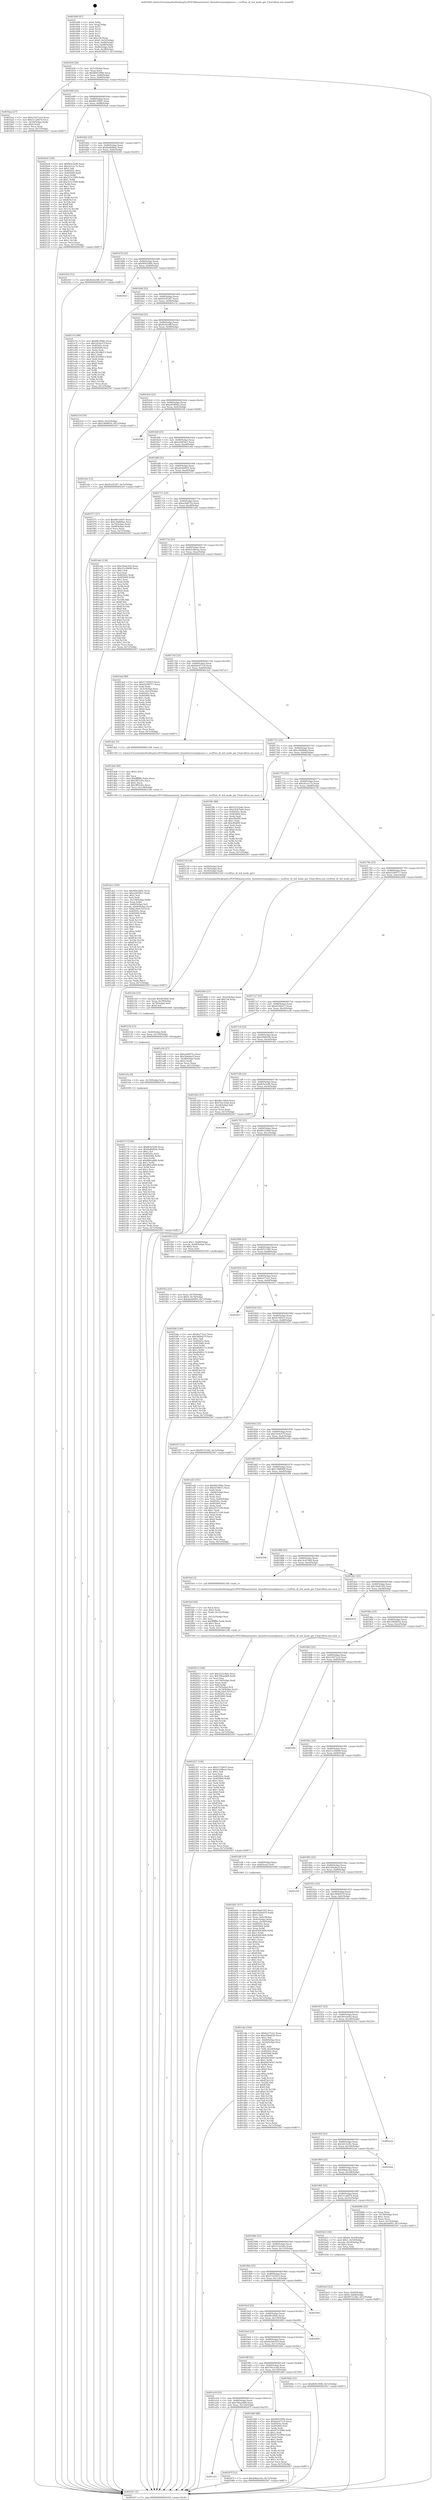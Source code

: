 digraph "0x401600" {
  label = "0x401600 (/mnt/c/Users/mathe/Desktop/tcc/POCII/binaries/extr_linuxdriversnetphymscc.c_vsc85xx_dt_led_mode_get_Final-ollvm.out::main(0))"
  labelloc = "t"
  node[shape=record]

  Entry [label="",width=0.3,height=0.3,shape=circle,fillcolor=black,style=filled]
  "0x40162f" [label="{
     0x40162f [26]\l
     | [instrs]\l
     &nbsp;&nbsp;0x40162f \<+3\>: mov -0x7c(%rbp),%eax\l
     &nbsp;&nbsp;0x401632 \<+2\>: mov %eax,%ecx\l
     &nbsp;&nbsp;0x401634 \<+6\>: sub $0x86923940,%ecx\l
     &nbsp;&nbsp;0x40163a \<+3\>: mov %eax,-0x80(%rbp)\l
     &nbsp;&nbsp;0x40163d \<+6\>: mov %ecx,-0x84(%rbp)\l
     &nbsp;&nbsp;0x401643 \<+6\>: je 0000000000401baa \<main+0x5aa\>\l
  }"]
  "0x401baa" [label="{
     0x401baa [27]\l
     | [instrs]\l
     &nbsp;&nbsp;0x401baa \<+5\>: mov $0x21827a1d,%eax\l
     &nbsp;&nbsp;0x401baf \<+5\>: mov $0x511a6674,%ecx\l
     &nbsp;&nbsp;0x401bb4 \<+3\>: mov -0x34(%rbp),%edx\l
     &nbsp;&nbsp;0x401bb7 \<+3\>: cmp $0x0,%edx\l
     &nbsp;&nbsp;0x401bba \<+3\>: cmove %ecx,%eax\l
     &nbsp;&nbsp;0x401bbd \<+3\>: mov %eax,-0x7c(%rbp)\l
     &nbsp;&nbsp;0x401bc0 \<+5\>: jmp 0000000000402567 \<main+0xf67\>\l
  }"]
  "0x401649" [label="{
     0x401649 [25]\l
     | [instrs]\l
     &nbsp;&nbsp;0x401649 \<+5\>: jmp 000000000040164e \<main+0x4e\>\l
     &nbsp;&nbsp;0x40164e \<+3\>: mov -0x80(%rbp),%eax\l
     &nbsp;&nbsp;0x401651 \<+5\>: sub $0x8815f497,%eax\l
     &nbsp;&nbsp;0x401656 \<+6\>: mov %eax,-0x88(%rbp)\l
     &nbsp;&nbsp;0x40165c \<+6\>: je 00000000004020a4 \<main+0xaa4\>\l
  }"]
  Exit [label="",width=0.3,height=0.3,shape=circle,fillcolor=black,style=filled,peripheries=2]
  "0x4020a4" [label="{
     0x4020a4 [144]\l
     | [instrs]\l
     &nbsp;&nbsp;0x4020a4 \<+5\>: mov $0xf63e5e90,%eax\l
     &nbsp;&nbsp;0x4020a9 \<+5\>: mov $0xc61ecc7a,%ecx\l
     &nbsp;&nbsp;0x4020ae \<+2\>: mov $0x1,%dl\l
     &nbsp;&nbsp;0x4020b0 \<+7\>: mov 0x40505c,%esi\l
     &nbsp;&nbsp;0x4020b7 \<+7\>: mov 0x405060,%edi\l
     &nbsp;&nbsp;0x4020be \<+3\>: mov %esi,%r8d\l
     &nbsp;&nbsp;0x4020c1 \<+7\>: sub $0x315c3399,%r8d\l
     &nbsp;&nbsp;0x4020c8 \<+4\>: sub $0x1,%r8d\l
     &nbsp;&nbsp;0x4020cc \<+7\>: add $0x315c3399,%r8d\l
     &nbsp;&nbsp;0x4020d3 \<+4\>: imul %r8d,%esi\l
     &nbsp;&nbsp;0x4020d7 \<+3\>: and $0x1,%esi\l
     &nbsp;&nbsp;0x4020da \<+3\>: cmp $0x0,%esi\l
     &nbsp;&nbsp;0x4020dd \<+4\>: sete %r9b\l
     &nbsp;&nbsp;0x4020e1 \<+3\>: cmp $0xa,%edi\l
     &nbsp;&nbsp;0x4020e4 \<+4\>: setl %r10b\l
     &nbsp;&nbsp;0x4020e8 \<+3\>: mov %r9b,%r11b\l
     &nbsp;&nbsp;0x4020eb \<+4\>: xor $0xff,%r11b\l
     &nbsp;&nbsp;0x4020ef \<+3\>: mov %r10b,%bl\l
     &nbsp;&nbsp;0x4020f2 \<+3\>: xor $0xff,%bl\l
     &nbsp;&nbsp;0x4020f5 \<+3\>: xor $0x0,%dl\l
     &nbsp;&nbsp;0x4020f8 \<+3\>: mov %r11b,%r14b\l
     &nbsp;&nbsp;0x4020fb \<+4\>: and $0x0,%r14b\l
     &nbsp;&nbsp;0x4020ff \<+3\>: and %dl,%r9b\l
     &nbsp;&nbsp;0x402102 \<+3\>: mov %bl,%r15b\l
     &nbsp;&nbsp;0x402105 \<+4\>: and $0x0,%r15b\l
     &nbsp;&nbsp;0x402109 \<+3\>: and %dl,%r10b\l
     &nbsp;&nbsp;0x40210c \<+3\>: or %r9b,%r14b\l
     &nbsp;&nbsp;0x40210f \<+3\>: or %r10b,%r15b\l
     &nbsp;&nbsp;0x402112 \<+3\>: xor %r15b,%r14b\l
     &nbsp;&nbsp;0x402115 \<+3\>: or %bl,%r11b\l
     &nbsp;&nbsp;0x402118 \<+4\>: xor $0xff,%r11b\l
     &nbsp;&nbsp;0x40211c \<+3\>: or $0x0,%dl\l
     &nbsp;&nbsp;0x40211f \<+3\>: and %dl,%r11b\l
     &nbsp;&nbsp;0x402122 \<+3\>: or %r11b,%r14b\l
     &nbsp;&nbsp;0x402125 \<+4\>: test $0x1,%r14b\l
     &nbsp;&nbsp;0x402129 \<+3\>: cmovne %ecx,%eax\l
     &nbsp;&nbsp;0x40212c \<+3\>: mov %eax,-0x7c(%rbp)\l
     &nbsp;&nbsp;0x40212f \<+5\>: jmp 0000000000402567 \<main+0xf67\>\l
  }"]
  "0x401662" [label="{
     0x401662 [25]\l
     | [instrs]\l
     &nbsp;&nbsp;0x401662 \<+5\>: jmp 0000000000401667 \<main+0x67\>\l
     &nbsp;&nbsp;0x401667 \<+3\>: mov -0x80(%rbp),%eax\l
     &nbsp;&nbsp;0x40166a \<+5\>: sub $0x8a4b9bdc,%eax\l
     &nbsp;&nbsp;0x40166f \<+6\>: mov %eax,-0x8c(%rbp)\l
     &nbsp;&nbsp;0x401675 \<+6\>: je 0000000000402203 \<main+0xc03\>\l
  }"]
  "0x402173" [label="{
     0x402173 [144]\l
     | [instrs]\l
     &nbsp;&nbsp;0x402173 \<+5\>: mov $0xf63e5e90,%eax\l
     &nbsp;&nbsp;0x402178 \<+5\>: mov $0x8a4b9bdc,%edx\l
     &nbsp;&nbsp;0x40217d \<+2\>: mov $0x1,%cl\l
     &nbsp;&nbsp;0x40217f \<+7\>: mov 0x40505c,%esi\l
     &nbsp;&nbsp;0x402186 \<+8\>: mov 0x405060,%r8d\l
     &nbsp;&nbsp;0x40218e \<+3\>: mov %esi,%r9d\l
     &nbsp;&nbsp;0x402191 \<+7\>: sub $0xd80ca889,%r9d\l
     &nbsp;&nbsp;0x402198 \<+4\>: sub $0x1,%r9d\l
     &nbsp;&nbsp;0x40219c \<+7\>: add $0xd80ca889,%r9d\l
     &nbsp;&nbsp;0x4021a3 \<+4\>: imul %r9d,%esi\l
     &nbsp;&nbsp;0x4021a7 \<+3\>: and $0x1,%esi\l
     &nbsp;&nbsp;0x4021aa \<+3\>: cmp $0x0,%esi\l
     &nbsp;&nbsp;0x4021ad \<+4\>: sete %r10b\l
     &nbsp;&nbsp;0x4021b1 \<+4\>: cmp $0xa,%r8d\l
     &nbsp;&nbsp;0x4021b5 \<+4\>: setl %r11b\l
     &nbsp;&nbsp;0x4021b9 \<+3\>: mov %r10b,%bl\l
     &nbsp;&nbsp;0x4021bc \<+3\>: xor $0xff,%bl\l
     &nbsp;&nbsp;0x4021bf \<+3\>: mov %r11b,%r14b\l
     &nbsp;&nbsp;0x4021c2 \<+4\>: xor $0xff,%r14b\l
     &nbsp;&nbsp;0x4021c6 \<+3\>: xor $0x0,%cl\l
     &nbsp;&nbsp;0x4021c9 \<+3\>: mov %bl,%r15b\l
     &nbsp;&nbsp;0x4021cc \<+4\>: and $0x0,%r15b\l
     &nbsp;&nbsp;0x4021d0 \<+3\>: and %cl,%r10b\l
     &nbsp;&nbsp;0x4021d3 \<+3\>: mov %r14b,%r12b\l
     &nbsp;&nbsp;0x4021d6 \<+4\>: and $0x0,%r12b\l
     &nbsp;&nbsp;0x4021da \<+3\>: and %cl,%r11b\l
     &nbsp;&nbsp;0x4021dd \<+3\>: or %r10b,%r15b\l
     &nbsp;&nbsp;0x4021e0 \<+3\>: or %r11b,%r12b\l
     &nbsp;&nbsp;0x4021e3 \<+3\>: xor %r12b,%r15b\l
     &nbsp;&nbsp;0x4021e6 \<+3\>: or %r14b,%bl\l
     &nbsp;&nbsp;0x4021e9 \<+3\>: xor $0xff,%bl\l
     &nbsp;&nbsp;0x4021ec \<+3\>: or $0x0,%cl\l
     &nbsp;&nbsp;0x4021ef \<+2\>: and %cl,%bl\l
     &nbsp;&nbsp;0x4021f1 \<+3\>: or %bl,%r15b\l
     &nbsp;&nbsp;0x4021f4 \<+4\>: test $0x1,%r15b\l
     &nbsp;&nbsp;0x4021f8 \<+3\>: cmovne %edx,%eax\l
     &nbsp;&nbsp;0x4021fb \<+3\>: mov %eax,-0x7c(%rbp)\l
     &nbsp;&nbsp;0x4021fe \<+5\>: jmp 0000000000402567 \<main+0xf67\>\l
  }"]
  "0x402203" [label="{
     0x402203 [12]\l
     | [instrs]\l
     &nbsp;&nbsp;0x402203 \<+7\>: movl $0x9c62e9ff,-0x7c(%rbp)\l
     &nbsp;&nbsp;0x40220a \<+5\>: jmp 0000000000402567 \<main+0xf67\>\l
  }"]
  "0x40167b" [label="{
     0x40167b [25]\l
     | [instrs]\l
     &nbsp;&nbsp;0x40167b \<+5\>: jmp 0000000000401680 \<main+0x80\>\l
     &nbsp;&nbsp;0x401680 \<+3\>: mov -0x80(%rbp),%eax\l
     &nbsp;&nbsp;0x401683 \<+5\>: sub $0x9043389c,%eax\l
     &nbsp;&nbsp;0x401688 \<+6\>: mov %eax,-0x90(%rbp)\l
     &nbsp;&nbsp;0x40168e \<+6\>: je 0000000000402443 \<main+0xe43\>\l
  }"]
  "0x40216a" [label="{
     0x40216a [9]\l
     | [instrs]\l
     &nbsp;&nbsp;0x40216a \<+4\>: mov -0x70(%rbp),%rdi\l
     &nbsp;&nbsp;0x40216e \<+5\>: call 0000000000401030 \<free@plt\>\l
     | [calls]\l
     &nbsp;&nbsp;0x401030 \{1\} (unknown)\l
  }"]
  "0x402443" [label="{
     0x402443\l
  }", style=dashed]
  "0x401694" [label="{
     0x401694 [25]\l
     | [instrs]\l
     &nbsp;&nbsp;0x401694 \<+5\>: jmp 0000000000401699 \<main+0x99\>\l
     &nbsp;&nbsp;0x401699 \<+3\>: mov -0x80(%rbp),%eax\l
     &nbsp;&nbsp;0x40169c \<+5\>: sub $0x93cf5287,%eax\l
     &nbsp;&nbsp;0x4016a1 \<+6\>: mov %eax,-0x94(%rbp)\l
     &nbsp;&nbsp;0x4016a7 \<+6\>: je 0000000000401e7a \<main+0x87a\>\l
  }"]
  "0x40215b" [label="{
     0x40215b [15]\l
     | [instrs]\l
     &nbsp;&nbsp;0x40215b \<+4\>: mov -0x60(%rbp),%rdi\l
     &nbsp;&nbsp;0x40215f \<+6\>: mov %eax,-0x134(%rbp)\l
     &nbsp;&nbsp;0x402165 \<+5\>: call 0000000000401030 \<free@plt\>\l
     | [calls]\l
     &nbsp;&nbsp;0x401030 \{1\} (unknown)\l
  }"]
  "0x401e7a" [label="{
     0x401e7a [88]\l
     | [instrs]\l
     &nbsp;&nbsp;0x401e7a \<+5\>: mov $0x68c3f44c,%eax\l
     &nbsp;&nbsp;0x401e7f \<+5\>: mov $0x10c4e57f,%ecx\l
     &nbsp;&nbsp;0x401e84 \<+7\>: mov 0x40505c,%edx\l
     &nbsp;&nbsp;0x401e8b \<+7\>: mov 0x405060,%esi\l
     &nbsp;&nbsp;0x401e92 \<+2\>: mov %edx,%edi\l
     &nbsp;&nbsp;0x401e94 \<+6\>: add $0x36168d13,%edi\l
     &nbsp;&nbsp;0x401e9a \<+3\>: sub $0x1,%edi\l
     &nbsp;&nbsp;0x401e9d \<+6\>: sub $0x36168d13,%edi\l
     &nbsp;&nbsp;0x401ea3 \<+3\>: imul %edi,%edx\l
     &nbsp;&nbsp;0x401ea6 \<+3\>: and $0x1,%edx\l
     &nbsp;&nbsp;0x401ea9 \<+3\>: cmp $0x0,%edx\l
     &nbsp;&nbsp;0x401eac \<+4\>: sete %r8b\l
     &nbsp;&nbsp;0x401eb0 \<+3\>: cmp $0xa,%esi\l
     &nbsp;&nbsp;0x401eb3 \<+4\>: setl %r9b\l
     &nbsp;&nbsp;0x401eb7 \<+3\>: mov %r8b,%r10b\l
     &nbsp;&nbsp;0x401eba \<+3\>: and %r9b,%r10b\l
     &nbsp;&nbsp;0x401ebd \<+3\>: xor %r9b,%r8b\l
     &nbsp;&nbsp;0x401ec0 \<+3\>: or %r8b,%r10b\l
     &nbsp;&nbsp;0x401ec3 \<+4\>: test $0x1,%r10b\l
     &nbsp;&nbsp;0x401ec7 \<+3\>: cmovne %ecx,%eax\l
     &nbsp;&nbsp;0x401eca \<+3\>: mov %eax,-0x7c(%rbp)\l
     &nbsp;&nbsp;0x401ecd \<+5\>: jmp 0000000000402567 \<main+0xf67\>\l
  }"]
  "0x4016ad" [label="{
     0x4016ad [25]\l
     | [instrs]\l
     &nbsp;&nbsp;0x4016ad \<+5\>: jmp 00000000004016b2 \<main+0xb2\>\l
     &nbsp;&nbsp;0x4016b2 \<+3\>: mov -0x80(%rbp),%eax\l
     &nbsp;&nbsp;0x4016b5 \<+5\>: sub $0x9c62e9ff,%eax\l
     &nbsp;&nbsp;0x4016ba \<+6\>: mov %eax,-0x98(%rbp)\l
     &nbsp;&nbsp;0x4016c0 \<+6\>: je 0000000000402314 \<main+0xd14\>\l
  }"]
  "0x402144" [label="{
     0x402144 [23]\l
     | [instrs]\l
     &nbsp;&nbsp;0x402144 \<+10\>: movabs $0x4030b6,%rdi\l
     &nbsp;&nbsp;0x40214e \<+3\>: mov %eax,-0x78(%rbp)\l
     &nbsp;&nbsp;0x402151 \<+3\>: mov -0x78(%rbp),%esi\l
     &nbsp;&nbsp;0x402154 \<+2\>: mov $0x0,%al\l
     &nbsp;&nbsp;0x402156 \<+5\>: call 0000000000401040 \<printf@plt\>\l
     | [calls]\l
     &nbsp;&nbsp;0x401040 \{1\} (unknown)\l
  }"]
  "0x402314" [label="{
     0x402314 [19]\l
     | [instrs]\l
     &nbsp;&nbsp;0x402314 \<+7\>: movl $0x0,-0x3c(%rbp)\l
     &nbsp;&nbsp;0x40231b \<+7\>: movl $0x19b90f1b,-0x7c(%rbp)\l
     &nbsp;&nbsp;0x402322 \<+5\>: jmp 0000000000402567 \<main+0xf67\>\l
  }"]
  "0x4016c6" [label="{
     0x4016c6 [25]\l
     | [instrs]\l
     &nbsp;&nbsp;0x4016c6 \<+5\>: jmp 00000000004016cb \<main+0xcb\>\l
     &nbsp;&nbsp;0x4016cb \<+3\>: mov -0x80(%rbp),%eax\l
     &nbsp;&nbsp;0x4016ce \<+5\>: sub $0xa059f94a,%eax\l
     &nbsp;&nbsp;0x4016d3 \<+6\>: mov %eax,-0x9c(%rbp)\l
     &nbsp;&nbsp;0x4016d9 \<+6\>: je 000000000040254f \<main+0xf4f\>\l
  }"]
  "0x401a31" [label="{
     0x401a31\l
  }", style=dashed]
  "0x40254f" [label="{
     0x40254f\l
  }", style=dashed]
  "0x4016df" [label="{
     0x4016df [25]\l
     | [instrs]\l
     &nbsp;&nbsp;0x4016df \<+5\>: jmp 00000000004016e4 \<main+0xe4\>\l
     &nbsp;&nbsp;0x4016e4 \<+3\>: mov -0x80(%rbp),%eax\l
     &nbsp;&nbsp;0x4016e7 \<+5\>: sub $0xa2693fe1,%eax\l
     &nbsp;&nbsp;0x4016ec \<+6\>: mov %eax,-0xa0(%rbp)\l
     &nbsp;&nbsp;0x4016f2 \<+6\>: je 0000000000401e6e \<main+0x86e\>\l
  }"]
  "0x40207f" [label="{
     0x40207f [12]\l
     | [instrs]\l
     &nbsp;&nbsp;0x40207f \<+7\>: movl $0x496aec0a,-0x7c(%rbp)\l
     &nbsp;&nbsp;0x402086 \<+5\>: jmp 0000000000402567 \<main+0xf67\>\l
  }"]
  "0x401e6e" [label="{
     0x401e6e [12]\l
     | [instrs]\l
     &nbsp;&nbsp;0x401e6e \<+7\>: movl $0x93cf5287,-0x7c(%rbp)\l
     &nbsp;&nbsp;0x401e75 \<+5\>: jmp 0000000000402567 \<main+0xf67\>\l
  }"]
  "0x4016f8" [label="{
     0x4016f8 [25]\l
     | [instrs]\l
     &nbsp;&nbsp;0x4016f8 \<+5\>: jmp 00000000004016fd \<main+0xfd\>\l
     &nbsp;&nbsp;0x4016fd \<+3\>: mov -0x80(%rbp),%eax\l
     &nbsp;&nbsp;0x401700 \<+5\>: sub $0xabc0d493,%eax\l
     &nbsp;&nbsp;0x401705 \<+6\>: mov %eax,-0xa4(%rbp)\l
     &nbsp;&nbsp;0x40170b \<+6\>: je 0000000000401f71 \<main+0x971\>\l
  }"]
  "0x402015" [label="{
     0x402015 [106]\l
     | [instrs]\l
     &nbsp;&nbsp;0x402015 \<+5\>: mov $0x5222cb4e,%ecx\l
     &nbsp;&nbsp;0x40201a \<+5\>: mov $0x76baa4b9,%edx\l
     &nbsp;&nbsp;0x40201f \<+2\>: xor %esi,%esi\l
     &nbsp;&nbsp;0x402021 \<+6\>: mov -0x130(%rbp),%edi\l
     &nbsp;&nbsp;0x402027 \<+3\>: imul %eax,%edi\l
     &nbsp;&nbsp;0x40202a \<+3\>: mov %dil,%r8b\l
     &nbsp;&nbsp;0x40202d \<+4\>: mov -0x70(%rbp),%r9\l
     &nbsp;&nbsp;0x402031 \<+4\>: movslq -0x74(%rbp),%r10\l
     &nbsp;&nbsp;0x402035 \<+4\>: mov %r8b,(%r9,%r10,1)\l
     &nbsp;&nbsp;0x402039 \<+7\>: mov 0x40505c,%eax\l
     &nbsp;&nbsp;0x402040 \<+7\>: mov 0x405060,%edi\l
     &nbsp;&nbsp;0x402047 \<+3\>: sub $0x1,%esi\l
     &nbsp;&nbsp;0x40204a \<+3\>: mov %eax,%r11d\l
     &nbsp;&nbsp;0x40204d \<+3\>: add %esi,%r11d\l
     &nbsp;&nbsp;0x402050 \<+4\>: imul %r11d,%eax\l
     &nbsp;&nbsp;0x402054 \<+3\>: and $0x1,%eax\l
     &nbsp;&nbsp;0x402057 \<+3\>: cmp $0x0,%eax\l
     &nbsp;&nbsp;0x40205a \<+4\>: sete %r8b\l
     &nbsp;&nbsp;0x40205e \<+3\>: cmp $0xa,%edi\l
     &nbsp;&nbsp;0x402061 \<+3\>: setl %bl\l
     &nbsp;&nbsp;0x402064 \<+3\>: mov %r8b,%r14b\l
     &nbsp;&nbsp;0x402067 \<+3\>: and %bl,%r14b\l
     &nbsp;&nbsp;0x40206a \<+3\>: xor %bl,%r8b\l
     &nbsp;&nbsp;0x40206d \<+3\>: or %r8b,%r14b\l
     &nbsp;&nbsp;0x402070 \<+4\>: test $0x1,%r14b\l
     &nbsp;&nbsp;0x402074 \<+3\>: cmovne %edx,%ecx\l
     &nbsp;&nbsp;0x402077 \<+3\>: mov %ecx,-0x7c(%rbp)\l
     &nbsp;&nbsp;0x40207a \<+5\>: jmp 0000000000402567 \<main+0xf67\>\l
  }"]
  "0x401f71" [label="{
     0x401f71 [27]\l
     | [instrs]\l
     &nbsp;&nbsp;0x401f71 \<+5\>: mov $0x8815f497,%eax\l
     &nbsp;&nbsp;0x401f76 \<+5\>: mov $0xc30d6bba,%ecx\l
     &nbsp;&nbsp;0x401f7b \<+3\>: mov -0x74(%rbp),%edx\l
     &nbsp;&nbsp;0x401f7e \<+3\>: cmp -0x68(%rbp),%edx\l
     &nbsp;&nbsp;0x401f81 \<+3\>: cmovl %ecx,%eax\l
     &nbsp;&nbsp;0x401f84 \<+3\>: mov %eax,-0x7c(%rbp)\l
     &nbsp;&nbsp;0x401f87 \<+5\>: jmp 0000000000402567 \<main+0xf67\>\l
  }"]
  "0x401711" [label="{
     0x401711 [25]\l
     | [instrs]\l
     &nbsp;&nbsp;0x401711 \<+5\>: jmp 0000000000401716 \<main+0x116\>\l
     &nbsp;&nbsp;0x401716 \<+3\>: mov -0x80(%rbp),%eax\l
     &nbsp;&nbsp;0x401719 \<+5\>: sub $0xac9d475a,%eax\l
     &nbsp;&nbsp;0x40171e \<+6\>: mov %eax,-0xa8(%rbp)\l
     &nbsp;&nbsp;0x401724 \<+6\>: je 0000000000401a6e \<main+0x46e\>\l
  }"]
  "0x401fe9" [label="{
     0x401fe9 [44]\l
     | [instrs]\l
     &nbsp;&nbsp;0x401fe9 \<+2\>: xor %ecx,%ecx\l
     &nbsp;&nbsp;0x401feb \<+5\>: mov $0x2,%edx\l
     &nbsp;&nbsp;0x401ff0 \<+6\>: mov %edx,-0x12c(%rbp)\l
     &nbsp;&nbsp;0x401ff6 \<+1\>: cltd\l
     &nbsp;&nbsp;0x401ff7 \<+6\>: mov -0x12c(%rbp),%esi\l
     &nbsp;&nbsp;0x401ffd \<+2\>: idiv %esi\l
     &nbsp;&nbsp;0x401fff \<+6\>: imul $0xfffffffe,%edx,%edx\l
     &nbsp;&nbsp;0x402005 \<+3\>: sub $0x1,%ecx\l
     &nbsp;&nbsp;0x402008 \<+2\>: sub %ecx,%edx\l
     &nbsp;&nbsp;0x40200a \<+6\>: mov %edx,-0x130(%rbp)\l
     &nbsp;&nbsp;0x402010 \<+5\>: call 0000000000401160 \<next_i\>\l
     | [calls]\l
     &nbsp;&nbsp;0x401160 \{1\} (/mnt/c/Users/mathe/Desktop/tcc/POCII/binaries/extr_linuxdriversnetphymscc.c_vsc85xx_dt_led_mode_get_Final-ollvm.out::next_i)\l
  }"]
  "0x401a6e" [label="{
     0x401a6e [134]\l
     | [instrs]\l
     &nbsp;&nbsp;0x401a6e \<+5\>: mov $0x18a4c502,%eax\l
     &nbsp;&nbsp;0x401a73 \<+5\>: mov $0x21e39448,%ecx\l
     &nbsp;&nbsp;0x401a78 \<+2\>: mov $0x1,%dl\l
     &nbsp;&nbsp;0x401a7a \<+2\>: xor %esi,%esi\l
     &nbsp;&nbsp;0x401a7c \<+7\>: mov 0x40505c,%edi\l
     &nbsp;&nbsp;0x401a83 \<+8\>: mov 0x405060,%r8d\l
     &nbsp;&nbsp;0x401a8b \<+3\>: sub $0x1,%esi\l
     &nbsp;&nbsp;0x401a8e \<+3\>: mov %edi,%r9d\l
     &nbsp;&nbsp;0x401a91 \<+3\>: add %esi,%r9d\l
     &nbsp;&nbsp;0x401a94 \<+4\>: imul %r9d,%edi\l
     &nbsp;&nbsp;0x401a98 \<+3\>: and $0x1,%edi\l
     &nbsp;&nbsp;0x401a9b \<+3\>: cmp $0x0,%edi\l
     &nbsp;&nbsp;0x401a9e \<+4\>: sete %r10b\l
     &nbsp;&nbsp;0x401aa2 \<+4\>: cmp $0xa,%r8d\l
     &nbsp;&nbsp;0x401aa6 \<+4\>: setl %r11b\l
     &nbsp;&nbsp;0x401aaa \<+3\>: mov %r10b,%bl\l
     &nbsp;&nbsp;0x401aad \<+3\>: xor $0xff,%bl\l
     &nbsp;&nbsp;0x401ab0 \<+3\>: mov %r11b,%r14b\l
     &nbsp;&nbsp;0x401ab3 \<+4\>: xor $0xff,%r14b\l
     &nbsp;&nbsp;0x401ab7 \<+3\>: xor $0x0,%dl\l
     &nbsp;&nbsp;0x401aba \<+3\>: mov %bl,%r15b\l
     &nbsp;&nbsp;0x401abd \<+4\>: and $0x0,%r15b\l
     &nbsp;&nbsp;0x401ac1 \<+3\>: and %dl,%r10b\l
     &nbsp;&nbsp;0x401ac4 \<+3\>: mov %r14b,%r12b\l
     &nbsp;&nbsp;0x401ac7 \<+4\>: and $0x0,%r12b\l
     &nbsp;&nbsp;0x401acb \<+3\>: and %dl,%r11b\l
     &nbsp;&nbsp;0x401ace \<+3\>: or %r10b,%r15b\l
     &nbsp;&nbsp;0x401ad1 \<+3\>: or %r11b,%r12b\l
     &nbsp;&nbsp;0x401ad4 \<+3\>: xor %r12b,%r15b\l
     &nbsp;&nbsp;0x401ad7 \<+3\>: or %r14b,%bl\l
     &nbsp;&nbsp;0x401ada \<+3\>: xor $0xff,%bl\l
     &nbsp;&nbsp;0x401add \<+3\>: or $0x0,%dl\l
     &nbsp;&nbsp;0x401ae0 \<+2\>: and %dl,%bl\l
     &nbsp;&nbsp;0x401ae2 \<+3\>: or %bl,%r15b\l
     &nbsp;&nbsp;0x401ae5 \<+4\>: test $0x1,%r15b\l
     &nbsp;&nbsp;0x401ae9 \<+3\>: cmovne %ecx,%eax\l
     &nbsp;&nbsp;0x401aec \<+3\>: mov %eax,-0x7c(%rbp)\l
     &nbsp;&nbsp;0x401aef \<+5\>: jmp 0000000000402567 \<main+0xf67\>\l
  }"]
  "0x40172a" [label="{
     0x40172a [25]\l
     | [instrs]\l
     &nbsp;&nbsp;0x40172a \<+5\>: jmp 000000000040172f \<main+0x12f\>\l
     &nbsp;&nbsp;0x40172f \<+3\>: mov -0x80(%rbp),%eax\l
     &nbsp;&nbsp;0x401732 \<+5\>: sub $0xb3c08eae,%eax\l
     &nbsp;&nbsp;0x401737 \<+6\>: mov %eax,-0xac(%rbp)\l
     &nbsp;&nbsp;0x40173d \<+6\>: je 00000000004023ad \<main+0xdad\>\l
  }"]
  "0x401f5a" [label="{
     0x401f5a [23]\l
     | [instrs]\l
     &nbsp;&nbsp;0x401f5a \<+4\>: mov %rax,-0x70(%rbp)\l
     &nbsp;&nbsp;0x401f5e \<+7\>: movl $0x0,-0x74(%rbp)\l
     &nbsp;&nbsp;0x401f65 \<+7\>: movl $0xabc0d493,-0x7c(%rbp)\l
     &nbsp;&nbsp;0x401f6c \<+5\>: jmp 0000000000402567 \<main+0xf67\>\l
  }"]
  "0x4023ad" [label="{
     0x4023ad [89]\l
     | [instrs]\l
     &nbsp;&nbsp;0x4023ad \<+5\>: mov $0x571f2623,%eax\l
     &nbsp;&nbsp;0x4023b2 \<+5\>: mov $0xd3299717,%ecx\l
     &nbsp;&nbsp;0x4023b7 \<+2\>: xor %edx,%edx\l
     &nbsp;&nbsp;0x4023b9 \<+3\>: mov -0x3c(%rbp),%esi\l
     &nbsp;&nbsp;0x4023bc \<+3\>: mov %esi,-0x2c(%rbp)\l
     &nbsp;&nbsp;0x4023bf \<+7\>: mov 0x40505c,%esi\l
     &nbsp;&nbsp;0x4023c6 \<+7\>: mov 0x405060,%edi\l
     &nbsp;&nbsp;0x4023cd \<+3\>: sub $0x1,%edx\l
     &nbsp;&nbsp;0x4023d0 \<+3\>: mov %esi,%r8d\l
     &nbsp;&nbsp;0x4023d3 \<+3\>: add %edx,%r8d\l
     &nbsp;&nbsp;0x4023d6 \<+4\>: imul %r8d,%esi\l
     &nbsp;&nbsp;0x4023da \<+3\>: and $0x1,%esi\l
     &nbsp;&nbsp;0x4023dd \<+3\>: cmp $0x0,%esi\l
     &nbsp;&nbsp;0x4023e0 \<+4\>: sete %r9b\l
     &nbsp;&nbsp;0x4023e4 \<+3\>: cmp $0xa,%edi\l
     &nbsp;&nbsp;0x4023e7 \<+4\>: setl %r10b\l
     &nbsp;&nbsp;0x4023eb \<+3\>: mov %r9b,%r11b\l
     &nbsp;&nbsp;0x4023ee \<+3\>: and %r10b,%r11b\l
     &nbsp;&nbsp;0x4023f1 \<+3\>: xor %r10b,%r9b\l
     &nbsp;&nbsp;0x4023f4 \<+3\>: or %r9b,%r11b\l
     &nbsp;&nbsp;0x4023f7 \<+4\>: test $0x1,%r11b\l
     &nbsp;&nbsp;0x4023fb \<+3\>: cmovne %ecx,%eax\l
     &nbsp;&nbsp;0x4023fe \<+3\>: mov %eax,-0x7c(%rbp)\l
     &nbsp;&nbsp;0x402401 \<+5\>: jmp 0000000000402567 \<main+0xf67\>\l
  }"]
  "0x401743" [label="{
     0x401743 [25]\l
     | [instrs]\l
     &nbsp;&nbsp;0x401743 \<+5\>: jmp 0000000000401748 \<main+0x148\>\l
     &nbsp;&nbsp;0x401748 \<+3\>: mov -0x80(%rbp),%eax\l
     &nbsp;&nbsp;0x40174b \<+5\>: sub $0xb4c071c9,%eax\l
     &nbsp;&nbsp;0x401750 \<+6\>: mov %eax,-0xb0(%rbp)\l
     &nbsp;&nbsp;0x401756 \<+6\>: je 0000000000401da1 \<main+0x7a1\>\l
  }"]
  "0x401dce" [label="{
     0x401dce [160]\l
     | [instrs]\l
     &nbsp;&nbsp;0x401dce \<+5\>: mov $0x9043389c,%ecx\l
     &nbsp;&nbsp;0x401dd3 \<+5\>: mov $0xa2693fe1,%edx\l
     &nbsp;&nbsp;0x401dd8 \<+3\>: mov $0x1,%sil\l
     &nbsp;&nbsp;0x401ddb \<+2\>: xor %edi,%edi\l
     &nbsp;&nbsp;0x401ddd \<+7\>: mov -0x128(%rbp),%r8d\l
     &nbsp;&nbsp;0x401de4 \<+4\>: imul %eax,%r8d\l
     &nbsp;&nbsp;0x401de8 \<+4\>: mov -0x60(%rbp),%r9\l
     &nbsp;&nbsp;0x401dec \<+4\>: movslq -0x64(%rbp),%r10\l
     &nbsp;&nbsp;0x401df0 \<+4\>: mov %r8d,(%r9,%r10,4)\l
     &nbsp;&nbsp;0x401df4 \<+7\>: mov 0x40505c,%eax\l
     &nbsp;&nbsp;0x401dfb \<+8\>: mov 0x405060,%r8d\l
     &nbsp;&nbsp;0x401e03 \<+3\>: sub $0x1,%edi\l
     &nbsp;&nbsp;0x401e06 \<+3\>: mov %eax,%r11d\l
     &nbsp;&nbsp;0x401e09 \<+3\>: add %edi,%r11d\l
     &nbsp;&nbsp;0x401e0c \<+4\>: imul %r11d,%eax\l
     &nbsp;&nbsp;0x401e10 \<+3\>: and $0x1,%eax\l
     &nbsp;&nbsp;0x401e13 \<+3\>: cmp $0x0,%eax\l
     &nbsp;&nbsp;0x401e16 \<+3\>: sete %bl\l
     &nbsp;&nbsp;0x401e19 \<+4\>: cmp $0xa,%r8d\l
     &nbsp;&nbsp;0x401e1d \<+4\>: setl %r14b\l
     &nbsp;&nbsp;0x401e21 \<+3\>: mov %bl,%r15b\l
     &nbsp;&nbsp;0x401e24 \<+4\>: xor $0xff,%r15b\l
     &nbsp;&nbsp;0x401e28 \<+3\>: mov %r14b,%r12b\l
     &nbsp;&nbsp;0x401e2b \<+4\>: xor $0xff,%r12b\l
     &nbsp;&nbsp;0x401e2f \<+4\>: xor $0x0,%sil\l
     &nbsp;&nbsp;0x401e33 \<+3\>: mov %r15b,%r13b\l
     &nbsp;&nbsp;0x401e36 \<+4\>: and $0x0,%r13b\l
     &nbsp;&nbsp;0x401e3a \<+3\>: and %sil,%bl\l
     &nbsp;&nbsp;0x401e3d \<+3\>: mov %r12b,%al\l
     &nbsp;&nbsp;0x401e40 \<+2\>: and $0x0,%al\l
     &nbsp;&nbsp;0x401e42 \<+3\>: and %sil,%r14b\l
     &nbsp;&nbsp;0x401e45 \<+3\>: or %bl,%r13b\l
     &nbsp;&nbsp;0x401e48 \<+3\>: or %r14b,%al\l
     &nbsp;&nbsp;0x401e4b \<+3\>: xor %al,%r13b\l
     &nbsp;&nbsp;0x401e4e \<+3\>: or %r12b,%r15b\l
     &nbsp;&nbsp;0x401e51 \<+4\>: xor $0xff,%r15b\l
     &nbsp;&nbsp;0x401e55 \<+4\>: or $0x0,%sil\l
     &nbsp;&nbsp;0x401e59 \<+3\>: and %sil,%r15b\l
     &nbsp;&nbsp;0x401e5c \<+3\>: or %r15b,%r13b\l
     &nbsp;&nbsp;0x401e5f \<+4\>: test $0x1,%r13b\l
     &nbsp;&nbsp;0x401e63 \<+3\>: cmovne %edx,%ecx\l
     &nbsp;&nbsp;0x401e66 \<+3\>: mov %ecx,-0x7c(%rbp)\l
     &nbsp;&nbsp;0x401e69 \<+5\>: jmp 0000000000402567 \<main+0xf67\>\l
  }"]
  "0x401da1" [label="{
     0x401da1 [5]\l
     | [instrs]\l
     &nbsp;&nbsp;0x401da1 \<+5\>: call 0000000000401160 \<next_i\>\l
     | [calls]\l
     &nbsp;&nbsp;0x401160 \{1\} (/mnt/c/Users/mathe/Desktop/tcc/POCII/binaries/extr_linuxdriversnetphymscc.c_vsc85xx_dt_led_mode_get_Final-ollvm.out::next_i)\l
  }"]
  "0x40175c" [label="{
     0x40175c [25]\l
     | [instrs]\l
     &nbsp;&nbsp;0x40175c \<+5\>: jmp 0000000000401761 \<main+0x161\>\l
     &nbsp;&nbsp;0x401761 \<+3\>: mov -0x80(%rbp),%eax\l
     &nbsp;&nbsp;0x401764 \<+5\>: sub $0xc30d6bba,%eax\l
     &nbsp;&nbsp;0x401769 \<+6\>: mov %eax,-0xb4(%rbp)\l
     &nbsp;&nbsp;0x40176f \<+6\>: je 0000000000401f8c \<main+0x98c\>\l
  }"]
  "0x401da6" [label="{
     0x401da6 [40]\l
     | [instrs]\l
     &nbsp;&nbsp;0x401da6 \<+5\>: mov $0x2,%ecx\l
     &nbsp;&nbsp;0x401dab \<+1\>: cltd\l
     &nbsp;&nbsp;0x401dac \<+2\>: idiv %ecx\l
     &nbsp;&nbsp;0x401dae \<+6\>: imul $0xfffffffe,%edx,%ecx\l
     &nbsp;&nbsp;0x401db4 \<+6\>: sub $0x3ff31d5c,%ecx\l
     &nbsp;&nbsp;0x401dba \<+3\>: add $0x1,%ecx\l
     &nbsp;&nbsp;0x401dbd \<+6\>: add $0x3ff31d5c,%ecx\l
     &nbsp;&nbsp;0x401dc3 \<+6\>: mov %ecx,-0x128(%rbp)\l
     &nbsp;&nbsp;0x401dc9 \<+5\>: call 0000000000401160 \<next_i\>\l
     | [calls]\l
     &nbsp;&nbsp;0x401160 \{1\} (/mnt/c/Users/mathe/Desktop/tcc/POCII/binaries/extr_linuxdriversnetphymscc.c_vsc85xx_dt_led_mode_get_Final-ollvm.out::next_i)\l
  }"]
  "0x401f8c" [label="{
     0x401f8c [88]\l
     | [instrs]\l
     &nbsp;&nbsp;0x401f8c \<+5\>: mov $0x5222cb4e,%eax\l
     &nbsp;&nbsp;0x401f91 \<+5\>: mov $0x14cb7b40,%ecx\l
     &nbsp;&nbsp;0x401f96 \<+7\>: mov 0x40505c,%edx\l
     &nbsp;&nbsp;0x401f9d \<+7\>: mov 0x405060,%esi\l
     &nbsp;&nbsp;0x401fa4 \<+2\>: mov %edx,%edi\l
     &nbsp;&nbsp;0x401fa6 \<+6\>: sub $0xcf0af09,%edi\l
     &nbsp;&nbsp;0x401fac \<+3\>: sub $0x1,%edi\l
     &nbsp;&nbsp;0x401faf \<+6\>: add $0xcf0af09,%edi\l
     &nbsp;&nbsp;0x401fb5 \<+3\>: imul %edi,%edx\l
     &nbsp;&nbsp;0x401fb8 \<+3\>: and $0x1,%edx\l
     &nbsp;&nbsp;0x401fbb \<+3\>: cmp $0x0,%edx\l
     &nbsp;&nbsp;0x401fbe \<+4\>: sete %r8b\l
     &nbsp;&nbsp;0x401fc2 \<+3\>: cmp $0xa,%esi\l
     &nbsp;&nbsp;0x401fc5 \<+4\>: setl %r9b\l
     &nbsp;&nbsp;0x401fc9 \<+3\>: mov %r8b,%r10b\l
     &nbsp;&nbsp;0x401fcc \<+3\>: and %r9b,%r10b\l
     &nbsp;&nbsp;0x401fcf \<+3\>: xor %r9b,%r8b\l
     &nbsp;&nbsp;0x401fd2 \<+3\>: or %r8b,%r10b\l
     &nbsp;&nbsp;0x401fd5 \<+4\>: test $0x1,%r10b\l
     &nbsp;&nbsp;0x401fd9 \<+3\>: cmovne %ecx,%eax\l
     &nbsp;&nbsp;0x401fdc \<+3\>: mov %eax,-0x7c(%rbp)\l
     &nbsp;&nbsp;0x401fdf \<+5\>: jmp 0000000000402567 \<main+0xf67\>\l
  }"]
  "0x401775" [label="{
     0x401775 [25]\l
     | [instrs]\l
     &nbsp;&nbsp;0x401775 \<+5\>: jmp 000000000040177a \<main+0x17a\>\l
     &nbsp;&nbsp;0x40177a \<+3\>: mov -0x80(%rbp),%eax\l
     &nbsp;&nbsp;0x40177d \<+5\>: sub $0xc61ecc7a,%eax\l
     &nbsp;&nbsp;0x401782 \<+6\>: mov %eax,-0xb8(%rbp)\l
     &nbsp;&nbsp;0x401788 \<+6\>: je 0000000000402134 \<main+0xb34\>\l
  }"]
  "0x401a18" [label="{
     0x401a18 [25]\l
     | [instrs]\l
     &nbsp;&nbsp;0x401a18 \<+5\>: jmp 0000000000401a1d \<main+0x41d\>\l
     &nbsp;&nbsp;0x401a1d \<+3\>: mov -0x80(%rbp),%eax\l
     &nbsp;&nbsp;0x401a20 \<+5\>: sub $0x76baa4b9,%eax\l
     &nbsp;&nbsp;0x401a25 \<+6\>: mov %eax,-0x124(%rbp)\l
     &nbsp;&nbsp;0x401a2b \<+6\>: je 000000000040207f \<main+0xa7f\>\l
  }"]
  "0x402134" [label="{
     0x402134 [16]\l
     | [instrs]\l
     &nbsp;&nbsp;0x402134 \<+4\>: mov -0x60(%rbp),%rdi\l
     &nbsp;&nbsp;0x402138 \<+4\>: mov -0x70(%rbp),%rsi\l
     &nbsp;&nbsp;0x40213c \<+3\>: mov -0x50(%rbp),%edx\l
     &nbsp;&nbsp;0x40213f \<+5\>: call 00000000004015e0 \<vsc85xx_dt_led_mode_get\>\l
     | [calls]\l
     &nbsp;&nbsp;0x4015e0 \{1\} (/mnt/c/Users/mathe/Desktop/tcc/POCII/binaries/extr_linuxdriversnetphymscc.c_vsc85xx_dt_led_mode_get_Final-ollvm.out::vsc85xx_dt_led_mode_get)\l
  }"]
  "0x40178e" [label="{
     0x40178e [25]\l
     | [instrs]\l
     &nbsp;&nbsp;0x40178e \<+5\>: jmp 0000000000401793 \<main+0x193\>\l
     &nbsp;&nbsp;0x401793 \<+3\>: mov -0x80(%rbp),%eax\l
     &nbsp;&nbsp;0x401796 \<+5\>: sub $0xd3299717,%eax\l
     &nbsp;&nbsp;0x40179b \<+6\>: mov %eax,-0xbc(%rbp)\l
     &nbsp;&nbsp;0x4017a1 \<+6\>: je 0000000000402406 \<main+0xe06\>\l
  }"]
  "0x401d49" [label="{
     0x401d49 [88]\l
     | [instrs]\l
     &nbsp;&nbsp;0x401d49 \<+5\>: mov $0x9043389c,%eax\l
     &nbsp;&nbsp;0x401d4e \<+5\>: mov $0xb4c071c9,%ecx\l
     &nbsp;&nbsp;0x401d53 \<+7\>: mov 0x40505c,%edx\l
     &nbsp;&nbsp;0x401d5a \<+7\>: mov 0x405060,%esi\l
     &nbsp;&nbsp;0x401d61 \<+2\>: mov %edx,%edi\l
     &nbsp;&nbsp;0x401d63 \<+6\>: sub $0x975c5090,%edi\l
     &nbsp;&nbsp;0x401d69 \<+3\>: sub $0x1,%edi\l
     &nbsp;&nbsp;0x401d6c \<+6\>: add $0x975c5090,%edi\l
     &nbsp;&nbsp;0x401d72 \<+3\>: imul %edi,%edx\l
     &nbsp;&nbsp;0x401d75 \<+3\>: and $0x1,%edx\l
     &nbsp;&nbsp;0x401d78 \<+3\>: cmp $0x0,%edx\l
     &nbsp;&nbsp;0x401d7b \<+4\>: sete %r8b\l
     &nbsp;&nbsp;0x401d7f \<+3\>: cmp $0xa,%esi\l
     &nbsp;&nbsp;0x401d82 \<+4\>: setl %r9b\l
     &nbsp;&nbsp;0x401d86 \<+3\>: mov %r8b,%r10b\l
     &nbsp;&nbsp;0x401d89 \<+3\>: and %r9b,%r10b\l
     &nbsp;&nbsp;0x401d8c \<+3\>: xor %r9b,%r8b\l
     &nbsp;&nbsp;0x401d8f \<+3\>: or %r8b,%r10b\l
     &nbsp;&nbsp;0x401d92 \<+4\>: test $0x1,%r10b\l
     &nbsp;&nbsp;0x401d96 \<+3\>: cmovne %ecx,%eax\l
     &nbsp;&nbsp;0x401d99 \<+3\>: mov %eax,-0x7c(%rbp)\l
     &nbsp;&nbsp;0x401d9c \<+5\>: jmp 0000000000402567 \<main+0xf67\>\l
  }"]
  "0x402406" [label="{
     0x402406 [21]\l
     | [instrs]\l
     &nbsp;&nbsp;0x402406 \<+3\>: mov -0x2c(%rbp),%eax\l
     &nbsp;&nbsp;0x402409 \<+7\>: add $0x128,%rsp\l
     &nbsp;&nbsp;0x402410 \<+1\>: pop %rbx\l
     &nbsp;&nbsp;0x402411 \<+2\>: pop %r12\l
     &nbsp;&nbsp;0x402413 \<+2\>: pop %r13\l
     &nbsp;&nbsp;0x402415 \<+2\>: pop %r14\l
     &nbsp;&nbsp;0x402417 \<+2\>: pop %r15\l
     &nbsp;&nbsp;0x402419 \<+1\>: pop %rbp\l
     &nbsp;&nbsp;0x40241a \<+1\>: ret\l
  }"]
  "0x4017a7" [label="{
     0x4017a7 [25]\l
     | [instrs]\l
     &nbsp;&nbsp;0x4017a7 \<+5\>: jmp 00000000004017ac \<main+0x1ac\>\l
     &nbsp;&nbsp;0x4017ac \<+3\>: mov -0x80(%rbp),%eax\l
     &nbsp;&nbsp;0x4017af \<+5\>: sub $0xd52fd2c7,%eax\l
     &nbsp;&nbsp;0x4017b4 \<+6\>: mov %eax,-0xc0(%rbp)\l
     &nbsp;&nbsp;0x4017ba \<+6\>: je 0000000000401a3b \<main+0x43b\>\l
  }"]
  "0x401be3" [label="{
     0x401be3 [23]\l
     | [instrs]\l
     &nbsp;&nbsp;0x401be3 \<+4\>: mov %rax,-0x60(%rbp)\l
     &nbsp;&nbsp;0x401be7 \<+7\>: movl $0x0,-0x64(%rbp)\l
     &nbsp;&nbsp;0x401bee \<+7\>: movl $0xf9721582,-0x7c(%rbp)\l
     &nbsp;&nbsp;0x401bf5 \<+5\>: jmp 0000000000402567 \<main+0xf67\>\l
  }"]
  "0x401a3b" [label="{
     0x401a3b [27]\l
     | [instrs]\l
     &nbsp;&nbsp;0x401a3b \<+5\>: mov $0xac9d475a,%eax\l
     &nbsp;&nbsp;0x401a40 \<+5\>: mov $0x344a8a1f,%ecx\l
     &nbsp;&nbsp;0x401a45 \<+3\>: mov -0x38(%rbp),%edx\l
     &nbsp;&nbsp;0x401a48 \<+3\>: cmp $0x2,%edx\l
     &nbsp;&nbsp;0x401a4b \<+3\>: cmovne %ecx,%eax\l
     &nbsp;&nbsp;0x401a4e \<+3\>: mov %eax,-0x7c(%rbp)\l
     &nbsp;&nbsp;0x401a51 \<+5\>: jmp 0000000000402567 \<main+0xf67\>\l
  }"]
  "0x4017c0" [label="{
     0x4017c0 [25]\l
     | [instrs]\l
     &nbsp;&nbsp;0x4017c0 \<+5\>: jmp 00000000004017c5 \<main+0x1c5\>\l
     &nbsp;&nbsp;0x4017c5 \<+3\>: mov -0x80(%rbp),%eax\l
     &nbsp;&nbsp;0x4017c8 \<+5\>: sub $0xef3b6438,%eax\l
     &nbsp;&nbsp;0x4017cd \<+6\>: mov %eax,-0xc4(%rbp)\l
     &nbsp;&nbsp;0x4017d3 \<+6\>: je 0000000000401d2e \<main+0x72e\>\l
  }"]
  "0x402567" [label="{
     0x402567 [5]\l
     | [instrs]\l
     &nbsp;&nbsp;0x402567 \<+5\>: jmp 000000000040162f \<main+0x2f\>\l
  }"]
  "0x401600" [label="{
     0x401600 [47]\l
     | [instrs]\l
     &nbsp;&nbsp;0x401600 \<+1\>: push %rbp\l
     &nbsp;&nbsp;0x401601 \<+3\>: mov %rsp,%rbp\l
     &nbsp;&nbsp;0x401604 \<+2\>: push %r15\l
     &nbsp;&nbsp;0x401606 \<+2\>: push %r14\l
     &nbsp;&nbsp;0x401608 \<+2\>: push %r13\l
     &nbsp;&nbsp;0x40160a \<+2\>: push %r12\l
     &nbsp;&nbsp;0x40160c \<+1\>: push %rbx\l
     &nbsp;&nbsp;0x40160d \<+7\>: sub $0x128,%rsp\l
     &nbsp;&nbsp;0x401614 \<+7\>: movl $0x0,-0x3c(%rbp)\l
     &nbsp;&nbsp;0x40161b \<+3\>: mov %edi,-0x40(%rbp)\l
     &nbsp;&nbsp;0x40161e \<+4\>: mov %rsi,-0x48(%rbp)\l
     &nbsp;&nbsp;0x401622 \<+3\>: mov -0x40(%rbp),%edi\l
     &nbsp;&nbsp;0x401625 \<+3\>: mov %edi,-0x38(%rbp)\l
     &nbsp;&nbsp;0x401628 \<+7\>: movl $0xd52fd2c7,-0x7c(%rbp)\l
  }"]
  "0x4019ff" [label="{
     0x4019ff [25]\l
     | [instrs]\l
     &nbsp;&nbsp;0x4019ff \<+5\>: jmp 0000000000401a04 \<main+0x404\>\l
     &nbsp;&nbsp;0x401a04 \<+3\>: mov -0x80(%rbp),%eax\l
     &nbsp;&nbsp;0x401a07 \<+5\>: sub $0x70ec3c4d,%eax\l
     &nbsp;&nbsp;0x401a0c \<+6\>: mov %eax,-0x120(%rbp)\l
     &nbsp;&nbsp;0x401a12 \<+6\>: je 0000000000401d49 \<main+0x749\>\l
  }"]
  "0x401d2e" [label="{
     0x401d2e [27]\l
     | [instrs]\l
     &nbsp;&nbsp;0x401d2e \<+5\>: mov $0xf6cc54bd,%eax\l
     &nbsp;&nbsp;0x401d33 \<+5\>: mov $0x70ec3c4d,%ecx\l
     &nbsp;&nbsp;0x401d38 \<+3\>: mov -0x2d(%rbp),%dl\l
     &nbsp;&nbsp;0x401d3b \<+3\>: test $0x1,%dl\l
     &nbsp;&nbsp;0x401d3e \<+3\>: cmovne %ecx,%eax\l
     &nbsp;&nbsp;0x401d41 \<+3\>: mov %eax,-0x7c(%rbp)\l
     &nbsp;&nbsp;0x401d44 \<+5\>: jmp 0000000000402567 \<main+0xf67\>\l
  }"]
  "0x4017d9" [label="{
     0x4017d9 [25]\l
     | [instrs]\l
     &nbsp;&nbsp;0x4017d9 \<+5\>: jmp 00000000004017de \<main+0x1de\>\l
     &nbsp;&nbsp;0x4017de \<+3\>: mov -0x80(%rbp),%eax\l
     &nbsp;&nbsp;0x4017e1 \<+5\>: sub $0xf63e5e90,%eax\l
     &nbsp;&nbsp;0x4017e6 \<+6\>: mov %eax,-0xc8(%rbp)\l
     &nbsp;&nbsp;0x4017ec \<+6\>: je 0000000000402504 \<main+0xf04\>\l
  }"]
  "0x401b9e" [label="{
     0x401b9e [12]\l
     | [instrs]\l
     &nbsp;&nbsp;0x401b9e \<+7\>: movl $0x86923940,-0x7c(%rbp)\l
     &nbsp;&nbsp;0x401ba5 \<+5\>: jmp 0000000000402567 \<main+0xf67\>\l
  }"]
  "0x402504" [label="{
     0x402504\l
  }", style=dashed]
  "0x4017f2" [label="{
     0x4017f2 [25]\l
     | [instrs]\l
     &nbsp;&nbsp;0x4017f2 \<+5\>: jmp 00000000004017f7 \<main+0x1f7\>\l
     &nbsp;&nbsp;0x4017f7 \<+3\>: mov -0x80(%rbp),%eax\l
     &nbsp;&nbsp;0x4017fa \<+5\>: sub $0xf6cc54bd,%eax\l
     &nbsp;&nbsp;0x4017ff \<+6\>: mov %eax,-0xcc(%rbp)\l
     &nbsp;&nbsp;0x401805 \<+6\>: je 0000000000401f43 \<main+0x943\>\l
  }"]
  "0x4019e6" [label="{
     0x4019e6 [25]\l
     | [instrs]\l
     &nbsp;&nbsp;0x4019e6 \<+5\>: jmp 00000000004019eb \<main+0x3eb\>\l
     &nbsp;&nbsp;0x4019eb \<+3\>: mov -0x80(%rbp),%eax\l
     &nbsp;&nbsp;0x4019ee \<+5\>: sub $0x6a56e919,%eax\l
     &nbsp;&nbsp;0x4019f3 \<+6\>: mov %eax,-0x11c(%rbp)\l
     &nbsp;&nbsp;0x4019f9 \<+6\>: je 0000000000401b9e \<main+0x59e\>\l
  }"]
  "0x401f43" [label="{
     0x401f43 [23]\l
     | [instrs]\l
     &nbsp;&nbsp;0x401f43 \<+7\>: movl $0x1,-0x68(%rbp)\l
     &nbsp;&nbsp;0x401f4a \<+4\>: movslq -0x68(%rbp),%rax\l
     &nbsp;&nbsp;0x401f4e \<+4\>: shl $0x0,%rax\l
     &nbsp;&nbsp;0x401f52 \<+3\>: mov %rax,%rdi\l
     &nbsp;&nbsp;0x401f55 \<+5\>: call 0000000000401050 \<malloc@plt\>\l
     | [calls]\l
     &nbsp;&nbsp;0x401050 \{1\} (unknown)\l
  }"]
  "0x40180b" [label="{
     0x40180b [25]\l
     | [instrs]\l
     &nbsp;&nbsp;0x40180b \<+5\>: jmp 0000000000401810 \<main+0x210\>\l
     &nbsp;&nbsp;0x401810 \<+3\>: mov -0x80(%rbp),%eax\l
     &nbsp;&nbsp;0x401813 \<+5\>: sub $0xf9721582,%eax\l
     &nbsp;&nbsp;0x401818 \<+6\>: mov %eax,-0xd0(%rbp)\l
     &nbsp;&nbsp;0x40181e \<+6\>: je 0000000000401bfa \<main+0x5fa\>\l
  }"]
  "0x402490" [label="{
     0x402490\l
  }", style=dashed]
  "0x401bfa" [label="{
     0x401bfa [144]\l
     | [instrs]\l
     &nbsp;&nbsp;0x401bfa \<+5\>: mov $0xfea77ee1,%eax\l
     &nbsp;&nbsp;0x401bff \<+5\>: mov $0x3466437f,%ecx\l
     &nbsp;&nbsp;0x401c04 \<+2\>: mov $0x1,%dl\l
     &nbsp;&nbsp;0x401c06 \<+7\>: mov 0x40505c,%esi\l
     &nbsp;&nbsp;0x401c0d \<+7\>: mov 0x405060,%edi\l
     &nbsp;&nbsp;0x401c14 \<+3\>: mov %esi,%r8d\l
     &nbsp;&nbsp;0x401c17 \<+7\>: sub $0xd9d83c72,%r8d\l
     &nbsp;&nbsp;0x401c1e \<+4\>: sub $0x1,%r8d\l
     &nbsp;&nbsp;0x401c22 \<+7\>: add $0xd9d83c72,%r8d\l
     &nbsp;&nbsp;0x401c29 \<+4\>: imul %r8d,%esi\l
     &nbsp;&nbsp;0x401c2d \<+3\>: and $0x1,%esi\l
     &nbsp;&nbsp;0x401c30 \<+3\>: cmp $0x0,%esi\l
     &nbsp;&nbsp;0x401c33 \<+4\>: sete %r9b\l
     &nbsp;&nbsp;0x401c37 \<+3\>: cmp $0xa,%edi\l
     &nbsp;&nbsp;0x401c3a \<+4\>: setl %r10b\l
     &nbsp;&nbsp;0x401c3e \<+3\>: mov %r9b,%r11b\l
     &nbsp;&nbsp;0x401c41 \<+4\>: xor $0xff,%r11b\l
     &nbsp;&nbsp;0x401c45 \<+3\>: mov %r10b,%bl\l
     &nbsp;&nbsp;0x401c48 \<+3\>: xor $0xff,%bl\l
     &nbsp;&nbsp;0x401c4b \<+3\>: xor $0x1,%dl\l
     &nbsp;&nbsp;0x401c4e \<+3\>: mov %r11b,%r14b\l
     &nbsp;&nbsp;0x401c51 \<+4\>: and $0xff,%r14b\l
     &nbsp;&nbsp;0x401c55 \<+3\>: and %dl,%r9b\l
     &nbsp;&nbsp;0x401c58 \<+3\>: mov %bl,%r15b\l
     &nbsp;&nbsp;0x401c5b \<+4\>: and $0xff,%r15b\l
     &nbsp;&nbsp;0x401c5f \<+3\>: and %dl,%r10b\l
     &nbsp;&nbsp;0x401c62 \<+3\>: or %r9b,%r14b\l
     &nbsp;&nbsp;0x401c65 \<+3\>: or %r10b,%r15b\l
     &nbsp;&nbsp;0x401c68 \<+3\>: xor %r15b,%r14b\l
     &nbsp;&nbsp;0x401c6b \<+3\>: or %bl,%r11b\l
     &nbsp;&nbsp;0x401c6e \<+4\>: xor $0xff,%r11b\l
     &nbsp;&nbsp;0x401c72 \<+3\>: or $0x1,%dl\l
     &nbsp;&nbsp;0x401c75 \<+3\>: and %dl,%r11b\l
     &nbsp;&nbsp;0x401c78 \<+3\>: or %r11b,%r14b\l
     &nbsp;&nbsp;0x401c7b \<+4\>: test $0x1,%r14b\l
     &nbsp;&nbsp;0x401c7f \<+3\>: cmovne %ecx,%eax\l
     &nbsp;&nbsp;0x401c82 \<+3\>: mov %eax,-0x7c(%rbp)\l
     &nbsp;&nbsp;0x401c85 \<+5\>: jmp 0000000000402567 \<main+0xf67\>\l
  }"]
  "0x401824" [label="{
     0x401824 [25]\l
     | [instrs]\l
     &nbsp;&nbsp;0x401824 \<+5\>: jmp 0000000000401829 \<main+0x229\>\l
     &nbsp;&nbsp;0x401829 \<+3\>: mov -0x80(%rbp),%eax\l
     &nbsp;&nbsp;0x40182c \<+5\>: sub $0xfea77ee1,%eax\l
     &nbsp;&nbsp;0x401831 \<+6\>: mov %eax,-0xd4(%rbp)\l
     &nbsp;&nbsp;0x401837 \<+6\>: je 0000000000402437 \<main+0xe37\>\l
  }"]
  "0x4019cd" [label="{
     0x4019cd [25]\l
     | [instrs]\l
     &nbsp;&nbsp;0x4019cd \<+5\>: jmp 00000000004019d2 \<main+0x3d2\>\l
     &nbsp;&nbsp;0x4019d2 \<+3\>: mov -0x80(%rbp),%eax\l
     &nbsp;&nbsp;0x4019d5 \<+5\>: sub $0x68c3f44c,%eax\l
     &nbsp;&nbsp;0x4019da \<+6\>: mov %eax,-0x118(%rbp)\l
     &nbsp;&nbsp;0x4019e0 \<+6\>: je 0000000000402490 \<main+0xe90\>\l
  }"]
  "0x402437" [label="{
     0x402437\l
  }", style=dashed]
  "0x40183d" [label="{
     0x40183d [25]\l
     | [instrs]\l
     &nbsp;&nbsp;0x40183d \<+5\>: jmp 0000000000401842 \<main+0x242\>\l
     &nbsp;&nbsp;0x401842 \<+3\>: mov -0x80(%rbp),%eax\l
     &nbsp;&nbsp;0x401845 \<+5\>: sub $0x4194015,%eax\l
     &nbsp;&nbsp;0x40184a \<+6\>: mov %eax,-0xd8(%rbp)\l
     &nbsp;&nbsp;0x401850 \<+6\>: je 0000000000401f37 \<main+0x937\>\l
  }"]
  "0x402560" [label="{
     0x402560\l
  }", style=dashed]
  "0x401f37" [label="{
     0x401f37 [12]\l
     | [instrs]\l
     &nbsp;&nbsp;0x401f37 \<+7\>: movl $0xf9721582,-0x7c(%rbp)\l
     &nbsp;&nbsp;0x401f3e \<+5\>: jmp 0000000000402567 \<main+0xf67\>\l
  }"]
  "0x401856" [label="{
     0x401856 [25]\l
     | [instrs]\l
     &nbsp;&nbsp;0x401856 \<+5\>: jmp 000000000040185b \<main+0x25b\>\l
     &nbsp;&nbsp;0x40185b \<+3\>: mov -0x80(%rbp),%eax\l
     &nbsp;&nbsp;0x40185e \<+5\>: sub $0x10c4e57f,%eax\l
     &nbsp;&nbsp;0x401863 \<+6\>: mov %eax,-0xdc(%rbp)\l
     &nbsp;&nbsp;0x401869 \<+6\>: je 0000000000401ed2 \<main+0x8d2\>\l
  }"]
  "0x4019b4" [label="{
     0x4019b4 [25]\l
     | [instrs]\l
     &nbsp;&nbsp;0x4019b4 \<+5\>: jmp 00000000004019b9 \<main+0x3b9\>\l
     &nbsp;&nbsp;0x4019b9 \<+3\>: mov -0x80(%rbp),%eax\l
     &nbsp;&nbsp;0x4019bc \<+5\>: sub $0x571f2623,%eax\l
     &nbsp;&nbsp;0x4019c1 \<+6\>: mov %eax,-0x114(%rbp)\l
     &nbsp;&nbsp;0x4019c7 \<+6\>: je 0000000000402560 \<main+0xf60\>\l
  }"]
  "0x401ed2" [label="{
     0x401ed2 [101]\l
     | [instrs]\l
     &nbsp;&nbsp;0x401ed2 \<+5\>: mov $0x68c3f44c,%eax\l
     &nbsp;&nbsp;0x401ed7 \<+5\>: mov $0x4194015,%ecx\l
     &nbsp;&nbsp;0x401edc \<+2\>: xor %edx,%edx\l
     &nbsp;&nbsp;0x401ede \<+3\>: mov -0x64(%rbp),%esi\l
     &nbsp;&nbsp;0x401ee1 \<+3\>: sub $0x1,%edx\l
     &nbsp;&nbsp;0x401ee4 \<+2\>: sub %edx,%esi\l
     &nbsp;&nbsp;0x401ee6 \<+3\>: mov %esi,-0x64(%rbp)\l
     &nbsp;&nbsp;0x401ee9 \<+7\>: mov 0x40505c,%edx\l
     &nbsp;&nbsp;0x401ef0 \<+7\>: mov 0x405060,%esi\l
     &nbsp;&nbsp;0x401ef7 \<+2\>: mov %edx,%edi\l
     &nbsp;&nbsp;0x401ef9 \<+6\>: add $0xed7a7c00,%edi\l
     &nbsp;&nbsp;0x401eff \<+3\>: sub $0x1,%edi\l
     &nbsp;&nbsp;0x401f02 \<+6\>: sub $0xed7a7c00,%edi\l
     &nbsp;&nbsp;0x401f08 \<+3\>: imul %edi,%edx\l
     &nbsp;&nbsp;0x401f0b \<+3\>: and $0x1,%edx\l
     &nbsp;&nbsp;0x401f0e \<+3\>: cmp $0x0,%edx\l
     &nbsp;&nbsp;0x401f11 \<+4\>: sete %r8b\l
     &nbsp;&nbsp;0x401f15 \<+3\>: cmp $0xa,%esi\l
     &nbsp;&nbsp;0x401f18 \<+4\>: setl %r9b\l
     &nbsp;&nbsp;0x401f1c \<+3\>: mov %r8b,%r10b\l
     &nbsp;&nbsp;0x401f1f \<+3\>: and %r9b,%r10b\l
     &nbsp;&nbsp;0x401f22 \<+3\>: xor %r9b,%r8b\l
     &nbsp;&nbsp;0x401f25 \<+3\>: or %r8b,%r10b\l
     &nbsp;&nbsp;0x401f28 \<+4\>: test $0x1,%r10b\l
     &nbsp;&nbsp;0x401f2c \<+3\>: cmovne %ecx,%eax\l
     &nbsp;&nbsp;0x401f2f \<+3\>: mov %eax,-0x7c(%rbp)\l
     &nbsp;&nbsp;0x401f32 \<+5\>: jmp 0000000000402567 \<main+0xf67\>\l
  }"]
  "0x40186f" [label="{
     0x40186f [25]\l
     | [instrs]\l
     &nbsp;&nbsp;0x40186f \<+5\>: jmp 0000000000401874 \<main+0x274\>\l
     &nbsp;&nbsp;0x401874 \<+3\>: mov -0x80(%rbp),%eax\l
     &nbsp;&nbsp;0x401877 \<+5\>: sub $0x1384f496,%eax\l
     &nbsp;&nbsp;0x40187c \<+6\>: mov %eax,-0xe0(%rbp)\l
     &nbsp;&nbsp;0x401882 \<+6\>: je 0000000000402308 \<main+0xd08\>\l
  }"]
  "0x4024af" [label="{
     0x4024af\l
  }", style=dashed]
  "0x402308" [label="{
     0x402308\l
  }", style=dashed]
  "0x401888" [label="{
     0x401888 [25]\l
     | [instrs]\l
     &nbsp;&nbsp;0x401888 \<+5\>: jmp 000000000040188d \<main+0x28d\>\l
     &nbsp;&nbsp;0x40188d \<+3\>: mov -0x80(%rbp),%eax\l
     &nbsp;&nbsp;0x401890 \<+5\>: sub $0x14cb7b40,%eax\l
     &nbsp;&nbsp;0x401895 \<+6\>: mov %eax,-0xe4(%rbp)\l
     &nbsp;&nbsp;0x40189b \<+6\>: je 0000000000401fe4 \<main+0x9e4\>\l
  }"]
  "0x40199b" [label="{
     0x40199b [25]\l
     | [instrs]\l
     &nbsp;&nbsp;0x40199b \<+5\>: jmp 00000000004019a0 \<main+0x3a0\>\l
     &nbsp;&nbsp;0x4019a0 \<+3\>: mov -0x80(%rbp),%eax\l
     &nbsp;&nbsp;0x4019a3 \<+5\>: sub $0x5222cb4e,%eax\l
     &nbsp;&nbsp;0x4019a8 \<+6\>: mov %eax,-0x110(%rbp)\l
     &nbsp;&nbsp;0x4019ae \<+6\>: je 00000000004024af \<main+0xeaf\>\l
  }"]
  "0x401fe4" [label="{
     0x401fe4 [5]\l
     | [instrs]\l
     &nbsp;&nbsp;0x401fe4 \<+5\>: call 0000000000401160 \<next_i\>\l
     | [calls]\l
     &nbsp;&nbsp;0x401160 \{1\} (/mnt/c/Users/mathe/Desktop/tcc/POCII/binaries/extr_linuxdriversnetphymscc.c_vsc85xx_dt_led_mode_get_Final-ollvm.out::next_i)\l
  }"]
  "0x4018a1" [label="{
     0x4018a1 [25]\l
     | [instrs]\l
     &nbsp;&nbsp;0x4018a1 \<+5\>: jmp 00000000004018a6 \<main+0x2a6\>\l
     &nbsp;&nbsp;0x4018a6 \<+3\>: mov -0x80(%rbp),%eax\l
     &nbsp;&nbsp;0x4018a9 \<+5\>: sub $0x18a4c502,%eax\l
     &nbsp;&nbsp;0x4018ae \<+6\>: mov %eax,-0xe8(%rbp)\l
     &nbsp;&nbsp;0x4018b4 \<+6\>: je 000000000040241b \<main+0xe1b\>\l
  }"]
  "0x401bc5" [label="{
     0x401bc5 [30]\l
     | [instrs]\l
     &nbsp;&nbsp;0x401bc5 \<+7\>: movl $0x64,-0x50(%rbp)\l
     &nbsp;&nbsp;0x401bcc \<+7\>: movl $0x1,-0x54(%rbp)\l
     &nbsp;&nbsp;0x401bd3 \<+4\>: movslq -0x54(%rbp),%rax\l
     &nbsp;&nbsp;0x401bd7 \<+4\>: shl $0x2,%rax\l
     &nbsp;&nbsp;0x401bdb \<+3\>: mov %rax,%rdi\l
     &nbsp;&nbsp;0x401bde \<+5\>: call 0000000000401050 \<malloc@plt\>\l
     | [calls]\l
     &nbsp;&nbsp;0x401050 \{1\} (unknown)\l
  }"]
  "0x40241b" [label="{
     0x40241b\l
  }", style=dashed]
  "0x4018ba" [label="{
     0x4018ba [25]\l
     | [instrs]\l
     &nbsp;&nbsp;0x4018ba \<+5\>: jmp 00000000004018bf \<main+0x2bf\>\l
     &nbsp;&nbsp;0x4018bf \<+3\>: mov -0x80(%rbp),%eax\l
     &nbsp;&nbsp;0x4018c2 \<+5\>: sub $0x19b90f1b,%eax\l
     &nbsp;&nbsp;0x4018c7 \<+6\>: mov %eax,-0xec(%rbp)\l
     &nbsp;&nbsp;0x4018cd \<+6\>: je 0000000000402327 \<main+0xd27\>\l
  }"]
  "0x401982" [label="{
     0x401982 [25]\l
     | [instrs]\l
     &nbsp;&nbsp;0x401982 \<+5\>: jmp 0000000000401987 \<main+0x387\>\l
     &nbsp;&nbsp;0x401987 \<+3\>: mov -0x80(%rbp),%eax\l
     &nbsp;&nbsp;0x40198a \<+5\>: sub $0x511a6674,%eax\l
     &nbsp;&nbsp;0x40198f \<+6\>: mov %eax,-0x10c(%rbp)\l
     &nbsp;&nbsp;0x401995 \<+6\>: je 0000000000401bc5 \<main+0x5c5\>\l
  }"]
  "0x402327" [label="{
     0x402327 [134]\l
     | [instrs]\l
     &nbsp;&nbsp;0x402327 \<+5\>: mov $0x571f2623,%eax\l
     &nbsp;&nbsp;0x40232c \<+5\>: mov $0xb3c08eae,%ecx\l
     &nbsp;&nbsp;0x402331 \<+2\>: mov $0x1,%dl\l
     &nbsp;&nbsp;0x402333 \<+2\>: xor %esi,%esi\l
     &nbsp;&nbsp;0x402335 \<+7\>: mov 0x40505c,%edi\l
     &nbsp;&nbsp;0x40233c \<+8\>: mov 0x405060,%r8d\l
     &nbsp;&nbsp;0x402344 \<+3\>: sub $0x1,%esi\l
     &nbsp;&nbsp;0x402347 \<+3\>: mov %edi,%r9d\l
     &nbsp;&nbsp;0x40234a \<+3\>: add %esi,%r9d\l
     &nbsp;&nbsp;0x40234d \<+4\>: imul %r9d,%edi\l
     &nbsp;&nbsp;0x402351 \<+3\>: and $0x1,%edi\l
     &nbsp;&nbsp;0x402354 \<+3\>: cmp $0x0,%edi\l
     &nbsp;&nbsp;0x402357 \<+4\>: sete %r10b\l
     &nbsp;&nbsp;0x40235b \<+4\>: cmp $0xa,%r8d\l
     &nbsp;&nbsp;0x40235f \<+4\>: setl %r11b\l
     &nbsp;&nbsp;0x402363 \<+3\>: mov %r10b,%bl\l
     &nbsp;&nbsp;0x402366 \<+3\>: xor $0xff,%bl\l
     &nbsp;&nbsp;0x402369 \<+3\>: mov %r11b,%r14b\l
     &nbsp;&nbsp;0x40236c \<+4\>: xor $0xff,%r14b\l
     &nbsp;&nbsp;0x402370 \<+3\>: xor $0x1,%dl\l
     &nbsp;&nbsp;0x402373 \<+3\>: mov %bl,%r15b\l
     &nbsp;&nbsp;0x402376 \<+4\>: and $0xff,%r15b\l
     &nbsp;&nbsp;0x40237a \<+3\>: and %dl,%r10b\l
     &nbsp;&nbsp;0x40237d \<+3\>: mov %r14b,%r12b\l
     &nbsp;&nbsp;0x402380 \<+4\>: and $0xff,%r12b\l
     &nbsp;&nbsp;0x402384 \<+3\>: and %dl,%r11b\l
     &nbsp;&nbsp;0x402387 \<+3\>: or %r10b,%r15b\l
     &nbsp;&nbsp;0x40238a \<+3\>: or %r11b,%r12b\l
     &nbsp;&nbsp;0x40238d \<+3\>: xor %r12b,%r15b\l
     &nbsp;&nbsp;0x402390 \<+3\>: or %r14b,%bl\l
     &nbsp;&nbsp;0x402393 \<+3\>: xor $0xff,%bl\l
     &nbsp;&nbsp;0x402396 \<+3\>: or $0x1,%dl\l
     &nbsp;&nbsp;0x402399 \<+2\>: and %dl,%bl\l
     &nbsp;&nbsp;0x40239b \<+3\>: or %bl,%r15b\l
     &nbsp;&nbsp;0x40239e \<+4\>: test $0x1,%r15b\l
     &nbsp;&nbsp;0x4023a2 \<+3\>: cmovne %ecx,%eax\l
     &nbsp;&nbsp;0x4023a5 \<+3\>: mov %eax,-0x7c(%rbp)\l
     &nbsp;&nbsp;0x4023a8 \<+5\>: jmp 0000000000402567 \<main+0xf67\>\l
  }"]
  "0x4018d3" [label="{
     0x4018d3 [25]\l
     | [instrs]\l
     &nbsp;&nbsp;0x4018d3 \<+5\>: jmp 00000000004018d8 \<main+0x2d8\>\l
     &nbsp;&nbsp;0x4018d8 \<+3\>: mov -0x80(%rbp),%eax\l
     &nbsp;&nbsp;0x4018db \<+5\>: sub $0x21827a1d,%eax\l
     &nbsp;&nbsp;0x4018e0 \<+6\>: mov %eax,-0xf0(%rbp)\l
     &nbsp;&nbsp;0x4018e6 \<+6\>: je 000000000040220f \<main+0xc0f\>\l
  }"]
  "0x40208b" [label="{
     0x40208b [25]\l
     | [instrs]\l
     &nbsp;&nbsp;0x40208b \<+2\>: xor %eax,%eax\l
     &nbsp;&nbsp;0x40208d \<+3\>: mov -0x74(%rbp),%ecx\l
     &nbsp;&nbsp;0x402090 \<+3\>: sub $0x1,%eax\l
     &nbsp;&nbsp;0x402093 \<+2\>: sub %eax,%ecx\l
     &nbsp;&nbsp;0x402095 \<+3\>: mov %ecx,-0x74(%rbp)\l
     &nbsp;&nbsp;0x402098 \<+7\>: movl $0xabc0d493,-0x7c(%rbp)\l
     &nbsp;&nbsp;0x40209f \<+5\>: jmp 0000000000402567 \<main+0xf67\>\l
  }"]
  "0x40220f" [label="{
     0x40220f\l
  }", style=dashed]
  "0x4018ec" [label="{
     0x4018ec [25]\l
     | [instrs]\l
     &nbsp;&nbsp;0x4018ec \<+5\>: jmp 00000000004018f1 \<main+0x2f1\>\l
     &nbsp;&nbsp;0x4018f1 \<+3\>: mov -0x80(%rbp),%eax\l
     &nbsp;&nbsp;0x4018f4 \<+5\>: sub $0x21e39448,%eax\l
     &nbsp;&nbsp;0x4018f9 \<+6\>: mov %eax,-0xf4(%rbp)\l
     &nbsp;&nbsp;0x4018ff \<+6\>: je 0000000000401af4 \<main+0x4f4\>\l
  }"]
  "0x401969" [label="{
     0x401969 [25]\l
     | [instrs]\l
     &nbsp;&nbsp;0x401969 \<+5\>: jmp 000000000040196e \<main+0x36e\>\l
     &nbsp;&nbsp;0x40196e \<+3\>: mov -0x80(%rbp),%eax\l
     &nbsp;&nbsp;0x401971 \<+5\>: sub $0x496aec0a,%eax\l
     &nbsp;&nbsp;0x401976 \<+6\>: mov %eax,-0x108(%rbp)\l
     &nbsp;&nbsp;0x40197c \<+6\>: je 000000000040208b \<main+0xa8b\>\l
  }"]
  "0x401af4" [label="{
     0x401af4 [13]\l
     | [instrs]\l
     &nbsp;&nbsp;0x401af4 \<+4\>: mov -0x48(%rbp),%rax\l
     &nbsp;&nbsp;0x401af8 \<+4\>: mov 0x8(%rax),%rdi\l
     &nbsp;&nbsp;0x401afc \<+5\>: call 0000000000401060 \<atoi@plt\>\l
     | [calls]\l
     &nbsp;&nbsp;0x401060 \{1\} (unknown)\l
  }"]
  "0x401905" [label="{
     0x401905 [25]\l
     | [instrs]\l
     &nbsp;&nbsp;0x401905 \<+5\>: jmp 000000000040190a \<main+0x30a\>\l
     &nbsp;&nbsp;0x40190a \<+3\>: mov -0x80(%rbp),%eax\l
     &nbsp;&nbsp;0x40190d \<+5\>: sub $0x344a8a1f,%eax\l
     &nbsp;&nbsp;0x401912 \<+6\>: mov %eax,-0xf8(%rbp)\l
     &nbsp;&nbsp;0x401918 \<+6\>: je 0000000000401a56 \<main+0x456\>\l
  }"]
  "0x401b01" [label="{
     0x401b01 [157]\l
     | [instrs]\l
     &nbsp;&nbsp;0x401b01 \<+5\>: mov $0x18a4c502,%ecx\l
     &nbsp;&nbsp;0x401b06 \<+5\>: mov $0x6a56e919,%edx\l
     &nbsp;&nbsp;0x401b0b \<+3\>: mov $0x1,%sil\l
     &nbsp;&nbsp;0x401b0e \<+3\>: mov %eax,-0x4c(%rbp)\l
     &nbsp;&nbsp;0x401b11 \<+3\>: mov -0x4c(%rbp),%eax\l
     &nbsp;&nbsp;0x401b14 \<+3\>: mov %eax,-0x34(%rbp)\l
     &nbsp;&nbsp;0x401b17 \<+7\>: mov 0x40505c,%eax\l
     &nbsp;&nbsp;0x401b1e \<+8\>: mov 0x405060,%r8d\l
     &nbsp;&nbsp;0x401b26 \<+3\>: mov %eax,%r9d\l
     &nbsp;&nbsp;0x401b29 \<+7\>: add $0x42663494,%r9d\l
     &nbsp;&nbsp;0x401b30 \<+4\>: sub $0x1,%r9d\l
     &nbsp;&nbsp;0x401b34 \<+7\>: sub $0x42663494,%r9d\l
     &nbsp;&nbsp;0x401b3b \<+4\>: imul %r9d,%eax\l
     &nbsp;&nbsp;0x401b3f \<+3\>: and $0x1,%eax\l
     &nbsp;&nbsp;0x401b42 \<+3\>: cmp $0x0,%eax\l
     &nbsp;&nbsp;0x401b45 \<+4\>: sete %r10b\l
     &nbsp;&nbsp;0x401b49 \<+4\>: cmp $0xa,%r8d\l
     &nbsp;&nbsp;0x401b4d \<+4\>: setl %r11b\l
     &nbsp;&nbsp;0x401b51 \<+3\>: mov %r10b,%bl\l
     &nbsp;&nbsp;0x401b54 \<+3\>: xor $0xff,%bl\l
     &nbsp;&nbsp;0x401b57 \<+3\>: mov %r11b,%r14b\l
     &nbsp;&nbsp;0x401b5a \<+4\>: xor $0xff,%r14b\l
     &nbsp;&nbsp;0x401b5e \<+4\>: xor $0x1,%sil\l
     &nbsp;&nbsp;0x401b62 \<+3\>: mov %bl,%r15b\l
     &nbsp;&nbsp;0x401b65 \<+4\>: and $0xff,%r15b\l
     &nbsp;&nbsp;0x401b69 \<+3\>: and %sil,%r10b\l
     &nbsp;&nbsp;0x401b6c \<+3\>: mov %r14b,%r12b\l
     &nbsp;&nbsp;0x401b6f \<+4\>: and $0xff,%r12b\l
     &nbsp;&nbsp;0x401b73 \<+3\>: and %sil,%r11b\l
     &nbsp;&nbsp;0x401b76 \<+3\>: or %r10b,%r15b\l
     &nbsp;&nbsp;0x401b79 \<+3\>: or %r11b,%r12b\l
     &nbsp;&nbsp;0x401b7c \<+3\>: xor %r12b,%r15b\l
     &nbsp;&nbsp;0x401b7f \<+3\>: or %r14b,%bl\l
     &nbsp;&nbsp;0x401b82 \<+3\>: xor $0xff,%bl\l
     &nbsp;&nbsp;0x401b85 \<+4\>: or $0x1,%sil\l
     &nbsp;&nbsp;0x401b89 \<+3\>: and %sil,%bl\l
     &nbsp;&nbsp;0x401b8c \<+3\>: or %bl,%r15b\l
     &nbsp;&nbsp;0x401b8f \<+4\>: test $0x1,%r15b\l
     &nbsp;&nbsp;0x401b93 \<+3\>: cmovne %edx,%ecx\l
     &nbsp;&nbsp;0x401b96 \<+3\>: mov %ecx,-0x7c(%rbp)\l
     &nbsp;&nbsp;0x401b99 \<+5\>: jmp 0000000000402567 \<main+0xf67\>\l
  }"]
  "0x4022ab" [label="{
     0x4022ab\l
  }", style=dashed]
  "0x401a56" [label="{
     0x401a56\l
  }", style=dashed]
  "0x40191e" [label="{
     0x40191e [25]\l
     | [instrs]\l
     &nbsp;&nbsp;0x40191e \<+5\>: jmp 0000000000401923 \<main+0x323\>\l
     &nbsp;&nbsp;0x401923 \<+3\>: mov -0x80(%rbp),%eax\l
     &nbsp;&nbsp;0x401926 \<+5\>: sub $0x3466437f,%eax\l
     &nbsp;&nbsp;0x40192b \<+6\>: mov %eax,-0xfc(%rbp)\l
     &nbsp;&nbsp;0x401931 \<+6\>: je 0000000000401c8a \<main+0x68a\>\l
  }"]
  "0x401950" [label="{
     0x401950 [25]\l
     | [instrs]\l
     &nbsp;&nbsp;0x401950 \<+5\>: jmp 0000000000401955 \<main+0x355\>\l
     &nbsp;&nbsp;0x401955 \<+3\>: mov -0x80(%rbp),%eax\l
     &nbsp;&nbsp;0x401958 \<+5\>: sub $0x3d13e2fc,%eax\l
     &nbsp;&nbsp;0x40195d \<+6\>: mov %eax,-0x104(%rbp)\l
     &nbsp;&nbsp;0x401963 \<+6\>: je 00000000004022ab \<main+0xcab\>\l
  }"]
  "0x401c8a" [label="{
     0x401c8a [164]\l
     | [instrs]\l
     &nbsp;&nbsp;0x401c8a \<+5\>: mov $0xfea77ee1,%eax\l
     &nbsp;&nbsp;0x401c8f \<+5\>: mov $0xef3b6438,%ecx\l
     &nbsp;&nbsp;0x401c94 \<+2\>: mov $0x1,%dl\l
     &nbsp;&nbsp;0x401c96 \<+3\>: mov -0x64(%rbp),%esi\l
     &nbsp;&nbsp;0x401c99 \<+3\>: cmp -0x54(%rbp),%esi\l
     &nbsp;&nbsp;0x401c9c \<+4\>: setl %dil\l
     &nbsp;&nbsp;0x401ca0 \<+4\>: and $0x1,%dil\l
     &nbsp;&nbsp;0x401ca4 \<+4\>: mov %dil,-0x2d(%rbp)\l
     &nbsp;&nbsp;0x401ca8 \<+7\>: mov 0x40505c,%esi\l
     &nbsp;&nbsp;0x401caf \<+8\>: mov 0x405060,%r8d\l
     &nbsp;&nbsp;0x401cb7 \<+3\>: mov %esi,%r9d\l
     &nbsp;&nbsp;0x401cba \<+7\>: add $0xb9434567,%r9d\l
     &nbsp;&nbsp;0x401cc1 \<+4\>: sub $0x1,%r9d\l
     &nbsp;&nbsp;0x401cc5 \<+7\>: sub $0xb9434567,%r9d\l
     &nbsp;&nbsp;0x401ccc \<+4\>: imul %r9d,%esi\l
     &nbsp;&nbsp;0x401cd0 \<+3\>: and $0x1,%esi\l
     &nbsp;&nbsp;0x401cd3 \<+3\>: cmp $0x0,%esi\l
     &nbsp;&nbsp;0x401cd6 \<+4\>: sete %dil\l
     &nbsp;&nbsp;0x401cda \<+4\>: cmp $0xa,%r8d\l
     &nbsp;&nbsp;0x401cde \<+4\>: setl %r10b\l
     &nbsp;&nbsp;0x401ce2 \<+3\>: mov %dil,%r11b\l
     &nbsp;&nbsp;0x401ce5 \<+4\>: xor $0xff,%r11b\l
     &nbsp;&nbsp;0x401ce9 \<+3\>: mov %r10b,%bl\l
     &nbsp;&nbsp;0x401cec \<+3\>: xor $0xff,%bl\l
     &nbsp;&nbsp;0x401cef \<+3\>: xor $0x0,%dl\l
     &nbsp;&nbsp;0x401cf2 \<+3\>: mov %r11b,%r14b\l
     &nbsp;&nbsp;0x401cf5 \<+4\>: and $0x0,%r14b\l
     &nbsp;&nbsp;0x401cf9 \<+3\>: and %dl,%dil\l
     &nbsp;&nbsp;0x401cfc \<+3\>: mov %bl,%r15b\l
     &nbsp;&nbsp;0x401cff \<+4\>: and $0x0,%r15b\l
     &nbsp;&nbsp;0x401d03 \<+3\>: and %dl,%r10b\l
     &nbsp;&nbsp;0x401d06 \<+3\>: or %dil,%r14b\l
     &nbsp;&nbsp;0x401d09 \<+3\>: or %r10b,%r15b\l
     &nbsp;&nbsp;0x401d0c \<+3\>: xor %r15b,%r14b\l
     &nbsp;&nbsp;0x401d0f \<+3\>: or %bl,%r11b\l
     &nbsp;&nbsp;0x401d12 \<+4\>: xor $0xff,%r11b\l
     &nbsp;&nbsp;0x401d16 \<+3\>: or $0x0,%dl\l
     &nbsp;&nbsp;0x401d19 \<+3\>: and %dl,%r11b\l
     &nbsp;&nbsp;0x401d1c \<+3\>: or %r11b,%r14b\l
     &nbsp;&nbsp;0x401d1f \<+4\>: test $0x1,%r14b\l
     &nbsp;&nbsp;0x401d23 \<+3\>: cmovne %ecx,%eax\l
     &nbsp;&nbsp;0x401d26 \<+3\>: mov %eax,-0x7c(%rbp)\l
     &nbsp;&nbsp;0x401d29 \<+5\>: jmp 0000000000402567 \<main+0xf67\>\l
  }"]
  "0x401937" [label="{
     0x401937 [25]\l
     | [instrs]\l
     &nbsp;&nbsp;0x401937 \<+5\>: jmp 000000000040193c \<main+0x33c\>\l
     &nbsp;&nbsp;0x40193c \<+3\>: mov -0x80(%rbp),%eax\l
     &nbsp;&nbsp;0x40193f \<+5\>: sub $0x383c4e92,%eax\l
     &nbsp;&nbsp;0x401944 \<+6\>: mov %eax,-0x100(%rbp)\l
     &nbsp;&nbsp;0x40194a \<+6\>: je 000000000040221b \<main+0xc1b\>\l
  }"]
  "0x40221b" [label="{
     0x40221b\l
  }", style=dashed]
  Entry -> "0x401600" [label=" 1"]
  "0x40162f" -> "0x401baa" [label=" 1"]
  "0x40162f" -> "0x401649" [label=" 31"]
  "0x402406" -> Exit [label=" 1"]
  "0x401649" -> "0x4020a4" [label=" 1"]
  "0x401649" -> "0x401662" [label=" 30"]
  "0x4023ad" -> "0x402567" [label=" 1"]
  "0x401662" -> "0x402203" [label=" 1"]
  "0x401662" -> "0x40167b" [label=" 29"]
  "0x402327" -> "0x402567" [label=" 1"]
  "0x40167b" -> "0x402443" [label=" 0"]
  "0x40167b" -> "0x401694" [label=" 29"]
  "0x402314" -> "0x402567" [label=" 1"]
  "0x401694" -> "0x401e7a" [label=" 1"]
  "0x401694" -> "0x4016ad" [label=" 28"]
  "0x402203" -> "0x402567" [label=" 1"]
  "0x4016ad" -> "0x402314" [label=" 1"]
  "0x4016ad" -> "0x4016c6" [label=" 27"]
  "0x402173" -> "0x402567" [label=" 1"]
  "0x4016c6" -> "0x40254f" [label=" 0"]
  "0x4016c6" -> "0x4016df" [label=" 27"]
  "0x40216a" -> "0x402173" [label=" 1"]
  "0x4016df" -> "0x401e6e" [label=" 1"]
  "0x4016df" -> "0x4016f8" [label=" 26"]
  "0x40215b" -> "0x40216a" [label=" 1"]
  "0x4016f8" -> "0x401f71" [label=" 2"]
  "0x4016f8" -> "0x401711" [label=" 24"]
  "0x402134" -> "0x402144" [label=" 1"]
  "0x401711" -> "0x401a6e" [label=" 1"]
  "0x401711" -> "0x40172a" [label=" 23"]
  "0x4020a4" -> "0x402567" [label=" 1"]
  "0x40172a" -> "0x4023ad" [label=" 1"]
  "0x40172a" -> "0x401743" [label=" 22"]
  "0x40208b" -> "0x402567" [label=" 1"]
  "0x401743" -> "0x401da1" [label=" 1"]
  "0x401743" -> "0x40175c" [label=" 21"]
  "0x40207f" -> "0x402567" [label=" 1"]
  "0x40175c" -> "0x401f8c" [label=" 1"]
  "0x40175c" -> "0x401775" [label=" 20"]
  "0x401a18" -> "0x401a31" [label=" 0"]
  "0x401775" -> "0x402134" [label=" 1"]
  "0x401775" -> "0x40178e" [label=" 19"]
  "0x401a18" -> "0x40207f" [label=" 1"]
  "0x40178e" -> "0x402406" [label=" 1"]
  "0x40178e" -> "0x4017a7" [label=" 18"]
  "0x402144" -> "0x40215b" [label=" 1"]
  "0x4017a7" -> "0x401a3b" [label=" 1"]
  "0x4017a7" -> "0x4017c0" [label=" 17"]
  "0x401a3b" -> "0x402567" [label=" 1"]
  "0x401600" -> "0x40162f" [label=" 1"]
  "0x402567" -> "0x40162f" [label=" 31"]
  "0x401a6e" -> "0x402567" [label=" 1"]
  "0x401fe9" -> "0x402015" [label=" 1"]
  "0x4017c0" -> "0x401d2e" [label=" 2"]
  "0x4017c0" -> "0x4017d9" [label=" 15"]
  "0x401fe4" -> "0x401fe9" [label=" 1"]
  "0x4017d9" -> "0x402504" [label=" 0"]
  "0x4017d9" -> "0x4017f2" [label=" 15"]
  "0x401f8c" -> "0x402567" [label=" 1"]
  "0x4017f2" -> "0x401f43" [label=" 1"]
  "0x4017f2" -> "0x40180b" [label=" 14"]
  "0x401f5a" -> "0x402567" [label=" 1"]
  "0x40180b" -> "0x401bfa" [label=" 2"]
  "0x40180b" -> "0x401824" [label=" 12"]
  "0x401f43" -> "0x401f5a" [label=" 1"]
  "0x401824" -> "0x402437" [label=" 0"]
  "0x401824" -> "0x40183d" [label=" 12"]
  "0x401ed2" -> "0x402567" [label=" 1"]
  "0x40183d" -> "0x401f37" [label=" 1"]
  "0x40183d" -> "0x401856" [label=" 11"]
  "0x401e7a" -> "0x402567" [label=" 1"]
  "0x401856" -> "0x401ed2" [label=" 1"]
  "0x401856" -> "0x40186f" [label=" 10"]
  "0x401dce" -> "0x402567" [label=" 1"]
  "0x40186f" -> "0x402308" [label=" 0"]
  "0x40186f" -> "0x401888" [label=" 10"]
  "0x401da6" -> "0x401dce" [label=" 1"]
  "0x401888" -> "0x401fe4" [label=" 1"]
  "0x401888" -> "0x4018a1" [label=" 9"]
  "0x401d49" -> "0x402567" [label=" 1"]
  "0x4018a1" -> "0x40241b" [label=" 0"]
  "0x4018a1" -> "0x4018ba" [label=" 9"]
  "0x4019ff" -> "0x401a18" [label=" 1"]
  "0x4018ba" -> "0x402327" [label=" 1"]
  "0x4018ba" -> "0x4018d3" [label=" 8"]
  "0x402015" -> "0x402567" [label=" 1"]
  "0x4018d3" -> "0x40220f" [label=" 0"]
  "0x4018d3" -> "0x4018ec" [label=" 8"]
  "0x401d2e" -> "0x402567" [label=" 2"]
  "0x4018ec" -> "0x401af4" [label=" 1"]
  "0x4018ec" -> "0x401905" [label=" 7"]
  "0x401af4" -> "0x401b01" [label=" 1"]
  "0x401b01" -> "0x402567" [label=" 1"]
  "0x401bfa" -> "0x402567" [label=" 2"]
  "0x401905" -> "0x401a56" [label=" 0"]
  "0x401905" -> "0x40191e" [label=" 7"]
  "0x401be3" -> "0x402567" [label=" 1"]
  "0x40191e" -> "0x401c8a" [label=" 2"]
  "0x40191e" -> "0x401937" [label=" 5"]
  "0x401baa" -> "0x402567" [label=" 1"]
  "0x401937" -> "0x40221b" [label=" 0"]
  "0x401937" -> "0x401950" [label=" 5"]
  "0x401bc5" -> "0x401be3" [label=" 1"]
  "0x401950" -> "0x4022ab" [label=" 0"]
  "0x401950" -> "0x401969" [label=" 5"]
  "0x401c8a" -> "0x402567" [label=" 2"]
  "0x401969" -> "0x40208b" [label=" 1"]
  "0x401969" -> "0x401982" [label=" 4"]
  "0x4019ff" -> "0x401d49" [label=" 1"]
  "0x401982" -> "0x401bc5" [label=" 1"]
  "0x401982" -> "0x40199b" [label=" 3"]
  "0x401da1" -> "0x401da6" [label=" 1"]
  "0x40199b" -> "0x4024af" [label=" 0"]
  "0x40199b" -> "0x4019b4" [label=" 3"]
  "0x401e6e" -> "0x402567" [label=" 1"]
  "0x4019b4" -> "0x402560" [label=" 0"]
  "0x4019b4" -> "0x4019cd" [label=" 3"]
  "0x401f37" -> "0x402567" [label=" 1"]
  "0x4019cd" -> "0x402490" [label=" 0"]
  "0x4019cd" -> "0x4019e6" [label=" 3"]
  "0x401f71" -> "0x402567" [label=" 2"]
  "0x4019e6" -> "0x401b9e" [label=" 1"]
  "0x4019e6" -> "0x4019ff" [label=" 2"]
  "0x401b9e" -> "0x402567" [label=" 1"]
}
